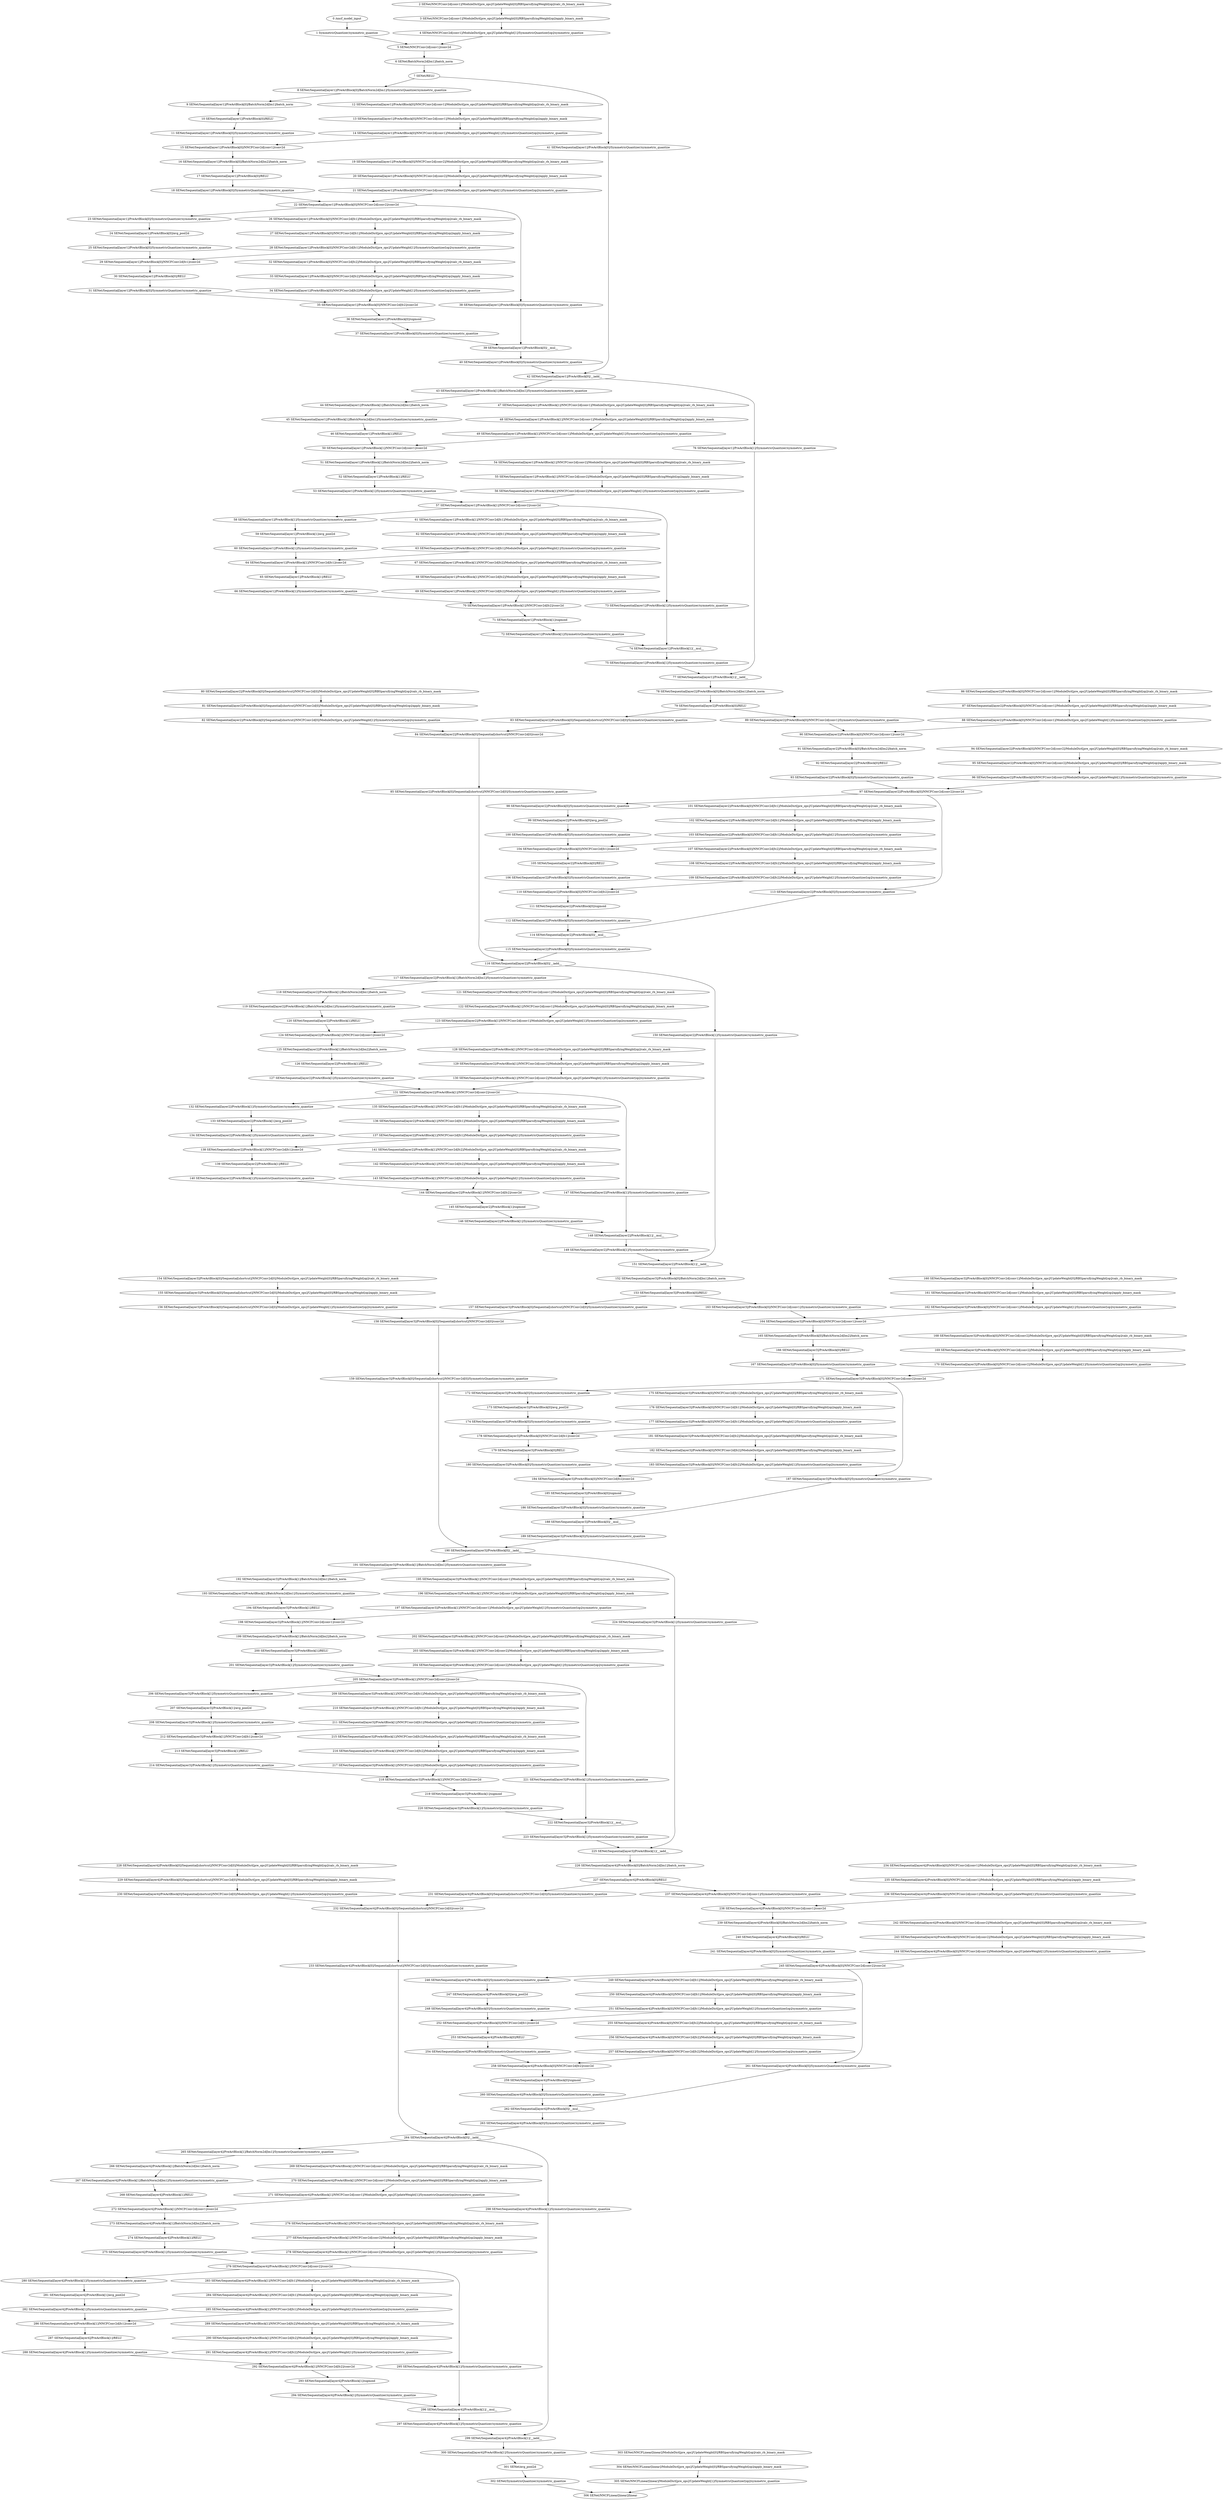 strict digraph  {
"0 /nncf_model_input" [id=0, scope="", type=nncf_model_input];
"1 SymmetricQuantizer/symmetric_quantize" [id=1, scope=SymmetricQuantizer, type=symmetric_quantize];
"2 SENet/NNCFConv2d[conv1]/ModuleDict[pre_ops]/UpdateWeight[0]/RBSparsifyingWeight[op]/calc_rb_binary_mask" [id=2, scope="SENet/NNCFConv2d[conv1]/ModuleDict[pre_ops]/UpdateWeight[0]/RBSparsifyingWeight[op]", type=calc_rb_binary_mask];
"3 SENet/NNCFConv2d[conv1]/ModuleDict[pre_ops]/UpdateWeight[0]/RBSparsifyingWeight[op]/apply_binary_mask" [id=3, scope="SENet/NNCFConv2d[conv1]/ModuleDict[pre_ops]/UpdateWeight[0]/RBSparsifyingWeight[op]", type=apply_binary_mask];
"4 SENet/NNCFConv2d[conv1]/ModuleDict[pre_ops]/UpdateWeight[1]/SymmetricQuantizer[op]/symmetric_quantize" [id=4, scope="SENet/NNCFConv2d[conv1]/ModuleDict[pre_ops]/UpdateWeight[1]/SymmetricQuantizer[op]", type=symmetric_quantize];
"5 SENet/NNCFConv2d[conv1]/conv2d" [id=5, scope="SENet/NNCFConv2d[conv1]", type=conv2d];
"6 SENet/BatchNorm2d[bn1]/batch_norm" [id=6, scope="SENet/BatchNorm2d[bn1]", type=batch_norm];
"7 SENet/RELU" [id=7, scope=SENet, type=RELU];
"8 SENet/Sequential[layer1]/PreActBlock[0]/BatchNorm2d[bn1]/SymmetricQuantizer/symmetric_quantize" [id=8, scope="SENet/Sequential[layer1]/PreActBlock[0]/BatchNorm2d[bn1]/SymmetricQuantizer", type=symmetric_quantize];
"9 SENet/Sequential[layer1]/PreActBlock[0]/BatchNorm2d[bn1]/batch_norm" [id=9, scope="SENet/Sequential[layer1]/PreActBlock[0]/BatchNorm2d[bn1]", type=batch_norm];
"10 SENet/Sequential[layer1]/PreActBlock[0]/RELU" [id=10, scope="SENet/Sequential[layer1]/PreActBlock[0]", type=RELU];
"11 SENet/Sequential[layer1]/PreActBlock[0]/SymmetricQuantizer/symmetric_quantize" [id=11, scope="SENet/Sequential[layer1]/PreActBlock[0]/SymmetricQuantizer", type=symmetric_quantize];
"12 SENet/Sequential[layer1]/PreActBlock[0]/NNCFConv2d[conv1]/ModuleDict[pre_ops]/UpdateWeight[0]/RBSparsifyingWeight[op]/calc_rb_binary_mask" [id=12, scope="SENet/Sequential[layer1]/PreActBlock[0]/NNCFConv2d[conv1]/ModuleDict[pre_ops]/UpdateWeight[0]/RBSparsifyingWeight[op]", type=calc_rb_binary_mask];
"13 SENet/Sequential[layer1]/PreActBlock[0]/NNCFConv2d[conv1]/ModuleDict[pre_ops]/UpdateWeight[0]/RBSparsifyingWeight[op]/apply_binary_mask" [id=13, scope="SENet/Sequential[layer1]/PreActBlock[0]/NNCFConv2d[conv1]/ModuleDict[pre_ops]/UpdateWeight[0]/RBSparsifyingWeight[op]", type=apply_binary_mask];
"14 SENet/Sequential[layer1]/PreActBlock[0]/NNCFConv2d[conv1]/ModuleDict[pre_ops]/UpdateWeight[1]/SymmetricQuantizer[op]/symmetric_quantize" [id=14, scope="SENet/Sequential[layer1]/PreActBlock[0]/NNCFConv2d[conv1]/ModuleDict[pre_ops]/UpdateWeight[1]/SymmetricQuantizer[op]", type=symmetric_quantize];
"15 SENet/Sequential[layer1]/PreActBlock[0]/NNCFConv2d[conv1]/conv2d" [id=15, scope="SENet/Sequential[layer1]/PreActBlock[0]/NNCFConv2d[conv1]", type=conv2d];
"16 SENet/Sequential[layer1]/PreActBlock[0]/BatchNorm2d[bn2]/batch_norm" [id=16, scope="SENet/Sequential[layer1]/PreActBlock[0]/BatchNorm2d[bn2]", type=batch_norm];
"17 SENet/Sequential[layer1]/PreActBlock[0]/RELU" [id=17, scope="SENet/Sequential[layer1]/PreActBlock[0]", type=RELU];
"18 SENet/Sequential[layer1]/PreActBlock[0]/SymmetricQuantizer/symmetric_quantize" [id=18, scope="SENet/Sequential[layer1]/PreActBlock[0]/SymmetricQuantizer", type=symmetric_quantize];
"19 SENet/Sequential[layer1]/PreActBlock[0]/NNCFConv2d[conv2]/ModuleDict[pre_ops]/UpdateWeight[0]/RBSparsifyingWeight[op]/calc_rb_binary_mask" [id=19, scope="SENet/Sequential[layer1]/PreActBlock[0]/NNCFConv2d[conv2]/ModuleDict[pre_ops]/UpdateWeight[0]/RBSparsifyingWeight[op]", type=calc_rb_binary_mask];
"20 SENet/Sequential[layer1]/PreActBlock[0]/NNCFConv2d[conv2]/ModuleDict[pre_ops]/UpdateWeight[0]/RBSparsifyingWeight[op]/apply_binary_mask" [id=20, scope="SENet/Sequential[layer1]/PreActBlock[0]/NNCFConv2d[conv2]/ModuleDict[pre_ops]/UpdateWeight[0]/RBSparsifyingWeight[op]", type=apply_binary_mask];
"21 SENet/Sequential[layer1]/PreActBlock[0]/NNCFConv2d[conv2]/ModuleDict[pre_ops]/UpdateWeight[1]/SymmetricQuantizer[op]/symmetric_quantize" [id=21, scope="SENet/Sequential[layer1]/PreActBlock[0]/NNCFConv2d[conv2]/ModuleDict[pre_ops]/UpdateWeight[1]/SymmetricQuantizer[op]", type=symmetric_quantize];
"22 SENet/Sequential[layer1]/PreActBlock[0]/NNCFConv2d[conv2]/conv2d" [id=22, scope="SENet/Sequential[layer1]/PreActBlock[0]/NNCFConv2d[conv2]", type=conv2d];
"23 SENet/Sequential[layer1]/PreActBlock[0]/SymmetricQuantizer/symmetric_quantize" [id=23, scope="SENet/Sequential[layer1]/PreActBlock[0]/SymmetricQuantizer", type=symmetric_quantize];
"24 SENet/Sequential[layer1]/PreActBlock[0]/avg_pool2d" [id=24, scope="SENet/Sequential[layer1]/PreActBlock[0]", type=avg_pool2d];
"25 SENet/Sequential[layer1]/PreActBlock[0]/SymmetricQuantizer/symmetric_quantize" [id=25, scope="SENet/Sequential[layer1]/PreActBlock[0]/SymmetricQuantizer", type=symmetric_quantize];
"26 SENet/Sequential[layer1]/PreActBlock[0]/NNCFConv2d[fc1]/ModuleDict[pre_ops]/UpdateWeight[0]/RBSparsifyingWeight[op]/calc_rb_binary_mask" [id=26, scope="SENet/Sequential[layer1]/PreActBlock[0]/NNCFConv2d[fc1]/ModuleDict[pre_ops]/UpdateWeight[0]/RBSparsifyingWeight[op]", type=calc_rb_binary_mask];
"27 SENet/Sequential[layer1]/PreActBlock[0]/NNCFConv2d[fc1]/ModuleDict[pre_ops]/UpdateWeight[0]/RBSparsifyingWeight[op]/apply_binary_mask" [id=27, scope="SENet/Sequential[layer1]/PreActBlock[0]/NNCFConv2d[fc1]/ModuleDict[pre_ops]/UpdateWeight[0]/RBSparsifyingWeight[op]", type=apply_binary_mask];
"28 SENet/Sequential[layer1]/PreActBlock[0]/NNCFConv2d[fc1]/ModuleDict[pre_ops]/UpdateWeight[1]/SymmetricQuantizer[op]/symmetric_quantize" [id=28, scope="SENet/Sequential[layer1]/PreActBlock[0]/NNCFConv2d[fc1]/ModuleDict[pre_ops]/UpdateWeight[1]/SymmetricQuantizer[op]", type=symmetric_quantize];
"29 SENet/Sequential[layer1]/PreActBlock[0]/NNCFConv2d[fc1]/conv2d" [id=29, scope="SENet/Sequential[layer1]/PreActBlock[0]/NNCFConv2d[fc1]", type=conv2d];
"30 SENet/Sequential[layer1]/PreActBlock[0]/RELU" [id=30, scope="SENet/Sequential[layer1]/PreActBlock[0]", type=RELU];
"31 SENet/Sequential[layer1]/PreActBlock[0]/SymmetricQuantizer/symmetric_quantize" [id=31, scope="SENet/Sequential[layer1]/PreActBlock[0]/SymmetricQuantizer", type=symmetric_quantize];
"32 SENet/Sequential[layer1]/PreActBlock[0]/NNCFConv2d[fc2]/ModuleDict[pre_ops]/UpdateWeight[0]/RBSparsifyingWeight[op]/calc_rb_binary_mask" [id=32, scope="SENet/Sequential[layer1]/PreActBlock[0]/NNCFConv2d[fc2]/ModuleDict[pre_ops]/UpdateWeight[0]/RBSparsifyingWeight[op]", type=calc_rb_binary_mask];
"33 SENet/Sequential[layer1]/PreActBlock[0]/NNCFConv2d[fc2]/ModuleDict[pre_ops]/UpdateWeight[0]/RBSparsifyingWeight[op]/apply_binary_mask" [id=33, scope="SENet/Sequential[layer1]/PreActBlock[0]/NNCFConv2d[fc2]/ModuleDict[pre_ops]/UpdateWeight[0]/RBSparsifyingWeight[op]", type=apply_binary_mask];
"34 SENet/Sequential[layer1]/PreActBlock[0]/NNCFConv2d[fc2]/ModuleDict[pre_ops]/UpdateWeight[1]/SymmetricQuantizer[op]/symmetric_quantize" [id=34, scope="SENet/Sequential[layer1]/PreActBlock[0]/NNCFConv2d[fc2]/ModuleDict[pre_ops]/UpdateWeight[1]/SymmetricQuantizer[op]", type=symmetric_quantize];
"35 SENet/Sequential[layer1]/PreActBlock[0]/NNCFConv2d[fc2]/conv2d" [id=35, scope="SENet/Sequential[layer1]/PreActBlock[0]/NNCFConv2d[fc2]", type=conv2d];
"36 SENet/Sequential[layer1]/PreActBlock[0]/sigmoid" [id=36, scope="SENet/Sequential[layer1]/PreActBlock[0]", type=sigmoid];
"37 SENet/Sequential[layer1]/PreActBlock[0]/SymmetricQuantizer/symmetric_quantize" [id=37, scope="SENet/Sequential[layer1]/PreActBlock[0]/SymmetricQuantizer", type=symmetric_quantize];
"38 SENet/Sequential[layer1]/PreActBlock[0]/SymmetricQuantizer/symmetric_quantize" [id=38, scope="SENet/Sequential[layer1]/PreActBlock[0]/SymmetricQuantizer", type=symmetric_quantize];
"39 SENet/Sequential[layer1]/PreActBlock[0]/__mul__" [id=39, scope="SENet/Sequential[layer1]/PreActBlock[0]", type=__mul__];
"40 SENet/Sequential[layer1]/PreActBlock[0]/SymmetricQuantizer/symmetric_quantize" [id=40, scope="SENet/Sequential[layer1]/PreActBlock[0]/SymmetricQuantizer", type=symmetric_quantize];
"41 SENet/Sequential[layer1]/PreActBlock[0]/SymmetricQuantizer/symmetric_quantize" [id=41, scope="SENet/Sequential[layer1]/PreActBlock[0]/SymmetricQuantizer", type=symmetric_quantize];
"42 SENet/Sequential[layer1]/PreActBlock[0]/__iadd__" [id=42, scope="SENet/Sequential[layer1]/PreActBlock[0]", type=__iadd__];
"43 SENet/Sequential[layer1]/PreActBlock[1]/BatchNorm2d[bn1]/SymmetricQuantizer/symmetric_quantize" [id=43, scope="SENet/Sequential[layer1]/PreActBlock[1]/BatchNorm2d[bn1]/SymmetricQuantizer", type=symmetric_quantize];
"44 SENet/Sequential[layer1]/PreActBlock[1]/BatchNorm2d[bn1]/batch_norm" [id=44, scope="SENet/Sequential[layer1]/PreActBlock[1]/BatchNorm2d[bn1]", type=batch_norm];
"45 SENet/Sequential[layer1]/PreActBlock[1]/BatchNorm2d[bn1]/SymmetricQuantizer/symmetric_quantize" [id=45, scope="SENet/Sequential[layer1]/PreActBlock[1]/BatchNorm2d[bn1]/SymmetricQuantizer", type=symmetric_quantize];
"46 SENet/Sequential[layer1]/PreActBlock[1]/RELU" [id=46, scope="SENet/Sequential[layer1]/PreActBlock[1]", type=RELU];
"47 SENet/Sequential[layer1]/PreActBlock[1]/NNCFConv2d[conv1]/ModuleDict[pre_ops]/UpdateWeight[0]/RBSparsifyingWeight[op]/calc_rb_binary_mask" [id=47, scope="SENet/Sequential[layer1]/PreActBlock[1]/NNCFConv2d[conv1]/ModuleDict[pre_ops]/UpdateWeight[0]/RBSparsifyingWeight[op]", type=calc_rb_binary_mask];
"48 SENet/Sequential[layer1]/PreActBlock[1]/NNCFConv2d[conv1]/ModuleDict[pre_ops]/UpdateWeight[0]/RBSparsifyingWeight[op]/apply_binary_mask" [id=48, scope="SENet/Sequential[layer1]/PreActBlock[1]/NNCFConv2d[conv1]/ModuleDict[pre_ops]/UpdateWeight[0]/RBSparsifyingWeight[op]", type=apply_binary_mask];
"49 SENet/Sequential[layer1]/PreActBlock[1]/NNCFConv2d[conv1]/ModuleDict[pre_ops]/UpdateWeight[1]/SymmetricQuantizer[op]/symmetric_quantize" [id=49, scope="SENet/Sequential[layer1]/PreActBlock[1]/NNCFConv2d[conv1]/ModuleDict[pre_ops]/UpdateWeight[1]/SymmetricQuantizer[op]", type=symmetric_quantize];
"50 SENet/Sequential[layer1]/PreActBlock[1]/NNCFConv2d[conv1]/conv2d" [id=50, scope="SENet/Sequential[layer1]/PreActBlock[1]/NNCFConv2d[conv1]", type=conv2d];
"51 SENet/Sequential[layer1]/PreActBlock[1]/BatchNorm2d[bn2]/batch_norm" [id=51, scope="SENet/Sequential[layer1]/PreActBlock[1]/BatchNorm2d[bn2]", type=batch_norm];
"52 SENet/Sequential[layer1]/PreActBlock[1]/RELU" [id=52, scope="SENet/Sequential[layer1]/PreActBlock[1]", type=RELU];
"53 SENet/Sequential[layer1]/PreActBlock[1]/SymmetricQuantizer/symmetric_quantize" [id=53, scope="SENet/Sequential[layer1]/PreActBlock[1]/SymmetricQuantizer", type=symmetric_quantize];
"54 SENet/Sequential[layer1]/PreActBlock[1]/NNCFConv2d[conv2]/ModuleDict[pre_ops]/UpdateWeight[0]/RBSparsifyingWeight[op]/calc_rb_binary_mask" [id=54, scope="SENet/Sequential[layer1]/PreActBlock[1]/NNCFConv2d[conv2]/ModuleDict[pre_ops]/UpdateWeight[0]/RBSparsifyingWeight[op]", type=calc_rb_binary_mask];
"55 SENet/Sequential[layer1]/PreActBlock[1]/NNCFConv2d[conv2]/ModuleDict[pre_ops]/UpdateWeight[0]/RBSparsifyingWeight[op]/apply_binary_mask" [id=55, scope="SENet/Sequential[layer1]/PreActBlock[1]/NNCFConv2d[conv2]/ModuleDict[pre_ops]/UpdateWeight[0]/RBSparsifyingWeight[op]", type=apply_binary_mask];
"56 SENet/Sequential[layer1]/PreActBlock[1]/NNCFConv2d[conv2]/ModuleDict[pre_ops]/UpdateWeight[1]/SymmetricQuantizer[op]/symmetric_quantize" [id=56, scope="SENet/Sequential[layer1]/PreActBlock[1]/NNCFConv2d[conv2]/ModuleDict[pre_ops]/UpdateWeight[1]/SymmetricQuantizer[op]", type=symmetric_quantize];
"57 SENet/Sequential[layer1]/PreActBlock[1]/NNCFConv2d[conv2]/conv2d" [id=57, scope="SENet/Sequential[layer1]/PreActBlock[1]/NNCFConv2d[conv2]", type=conv2d];
"58 SENet/Sequential[layer1]/PreActBlock[1]/SymmetricQuantizer/symmetric_quantize" [id=58, scope="SENet/Sequential[layer1]/PreActBlock[1]/SymmetricQuantizer", type=symmetric_quantize];
"59 SENet/Sequential[layer1]/PreActBlock[1]/avg_pool2d" [id=59, scope="SENet/Sequential[layer1]/PreActBlock[1]", type=avg_pool2d];
"60 SENet/Sequential[layer1]/PreActBlock[1]/SymmetricQuantizer/symmetric_quantize" [id=60, scope="SENet/Sequential[layer1]/PreActBlock[1]/SymmetricQuantizer", type=symmetric_quantize];
"61 SENet/Sequential[layer1]/PreActBlock[1]/NNCFConv2d[fc1]/ModuleDict[pre_ops]/UpdateWeight[0]/RBSparsifyingWeight[op]/calc_rb_binary_mask" [id=61, scope="SENet/Sequential[layer1]/PreActBlock[1]/NNCFConv2d[fc1]/ModuleDict[pre_ops]/UpdateWeight[0]/RBSparsifyingWeight[op]", type=calc_rb_binary_mask];
"62 SENet/Sequential[layer1]/PreActBlock[1]/NNCFConv2d[fc1]/ModuleDict[pre_ops]/UpdateWeight[0]/RBSparsifyingWeight[op]/apply_binary_mask" [id=62, scope="SENet/Sequential[layer1]/PreActBlock[1]/NNCFConv2d[fc1]/ModuleDict[pre_ops]/UpdateWeight[0]/RBSparsifyingWeight[op]", type=apply_binary_mask];
"63 SENet/Sequential[layer1]/PreActBlock[1]/NNCFConv2d[fc1]/ModuleDict[pre_ops]/UpdateWeight[1]/SymmetricQuantizer[op]/symmetric_quantize" [id=63, scope="SENet/Sequential[layer1]/PreActBlock[1]/NNCFConv2d[fc1]/ModuleDict[pre_ops]/UpdateWeight[1]/SymmetricQuantizer[op]", type=symmetric_quantize];
"64 SENet/Sequential[layer1]/PreActBlock[1]/NNCFConv2d[fc1]/conv2d" [id=64, scope="SENet/Sequential[layer1]/PreActBlock[1]/NNCFConv2d[fc1]", type=conv2d];
"65 SENet/Sequential[layer1]/PreActBlock[1]/RELU" [id=65, scope="SENet/Sequential[layer1]/PreActBlock[1]", type=RELU];
"66 SENet/Sequential[layer1]/PreActBlock[1]/SymmetricQuantizer/symmetric_quantize" [id=66, scope="SENet/Sequential[layer1]/PreActBlock[1]/SymmetricQuantizer", type=symmetric_quantize];
"67 SENet/Sequential[layer1]/PreActBlock[1]/NNCFConv2d[fc2]/ModuleDict[pre_ops]/UpdateWeight[0]/RBSparsifyingWeight[op]/calc_rb_binary_mask" [id=67, scope="SENet/Sequential[layer1]/PreActBlock[1]/NNCFConv2d[fc2]/ModuleDict[pre_ops]/UpdateWeight[0]/RBSparsifyingWeight[op]", type=calc_rb_binary_mask];
"68 SENet/Sequential[layer1]/PreActBlock[1]/NNCFConv2d[fc2]/ModuleDict[pre_ops]/UpdateWeight[0]/RBSparsifyingWeight[op]/apply_binary_mask" [id=68, scope="SENet/Sequential[layer1]/PreActBlock[1]/NNCFConv2d[fc2]/ModuleDict[pre_ops]/UpdateWeight[0]/RBSparsifyingWeight[op]", type=apply_binary_mask];
"69 SENet/Sequential[layer1]/PreActBlock[1]/NNCFConv2d[fc2]/ModuleDict[pre_ops]/UpdateWeight[1]/SymmetricQuantizer[op]/symmetric_quantize" [id=69, scope="SENet/Sequential[layer1]/PreActBlock[1]/NNCFConv2d[fc2]/ModuleDict[pre_ops]/UpdateWeight[1]/SymmetricQuantizer[op]", type=symmetric_quantize];
"70 SENet/Sequential[layer1]/PreActBlock[1]/NNCFConv2d[fc2]/conv2d" [id=70, scope="SENet/Sequential[layer1]/PreActBlock[1]/NNCFConv2d[fc2]", type=conv2d];
"71 SENet/Sequential[layer1]/PreActBlock[1]/sigmoid" [id=71, scope="SENet/Sequential[layer1]/PreActBlock[1]", type=sigmoid];
"72 SENet/Sequential[layer1]/PreActBlock[1]/SymmetricQuantizer/symmetric_quantize" [id=72, scope="SENet/Sequential[layer1]/PreActBlock[1]/SymmetricQuantizer", type=symmetric_quantize];
"73 SENet/Sequential[layer1]/PreActBlock[1]/SymmetricQuantizer/symmetric_quantize" [id=73, scope="SENet/Sequential[layer1]/PreActBlock[1]/SymmetricQuantizer", type=symmetric_quantize];
"74 SENet/Sequential[layer1]/PreActBlock[1]/__mul__" [id=74, scope="SENet/Sequential[layer1]/PreActBlock[1]", type=__mul__];
"75 SENet/Sequential[layer1]/PreActBlock[1]/SymmetricQuantizer/symmetric_quantize" [id=75, scope="SENet/Sequential[layer1]/PreActBlock[1]/SymmetricQuantizer", type=symmetric_quantize];
"76 SENet/Sequential[layer1]/PreActBlock[1]/SymmetricQuantizer/symmetric_quantize" [id=76, scope="SENet/Sequential[layer1]/PreActBlock[1]/SymmetricQuantizer", type=symmetric_quantize];
"77 SENet/Sequential[layer1]/PreActBlock[1]/__iadd__" [id=77, scope="SENet/Sequential[layer1]/PreActBlock[1]", type=__iadd__];
"78 SENet/Sequential[layer2]/PreActBlock[0]/BatchNorm2d[bn1]/batch_norm" [id=78, scope="SENet/Sequential[layer2]/PreActBlock[0]/BatchNorm2d[bn1]", type=batch_norm];
"79 SENet/Sequential[layer2]/PreActBlock[0]/RELU" [id=79, scope="SENet/Sequential[layer2]/PreActBlock[0]", type=RELU];
"80 SENet/Sequential[layer2]/PreActBlock[0]/Sequential[shortcut]/NNCFConv2d[0]/ModuleDict[pre_ops]/UpdateWeight[0]/RBSparsifyingWeight[op]/calc_rb_binary_mask" [id=80, scope="SENet/Sequential[layer2]/PreActBlock[0]/Sequential[shortcut]/NNCFConv2d[0]/ModuleDict[pre_ops]/UpdateWeight[0]/RBSparsifyingWeight[op]", type=calc_rb_binary_mask];
"81 SENet/Sequential[layer2]/PreActBlock[0]/Sequential[shortcut]/NNCFConv2d[0]/ModuleDict[pre_ops]/UpdateWeight[0]/RBSparsifyingWeight[op]/apply_binary_mask" [id=81, scope="SENet/Sequential[layer2]/PreActBlock[0]/Sequential[shortcut]/NNCFConv2d[0]/ModuleDict[pre_ops]/UpdateWeight[0]/RBSparsifyingWeight[op]", type=apply_binary_mask];
"82 SENet/Sequential[layer2]/PreActBlock[0]/Sequential[shortcut]/NNCFConv2d[0]/ModuleDict[pre_ops]/UpdateWeight[1]/SymmetricQuantizer[op]/symmetric_quantize" [id=82, scope="SENet/Sequential[layer2]/PreActBlock[0]/Sequential[shortcut]/NNCFConv2d[0]/ModuleDict[pre_ops]/UpdateWeight[1]/SymmetricQuantizer[op]", type=symmetric_quantize];
"83 SENet/Sequential[layer2]/PreActBlock[0]/Sequential[shortcut]/NNCFConv2d[0]/SymmetricQuantizer/symmetric_quantize" [id=83, scope="SENet/Sequential[layer2]/PreActBlock[0]/Sequential[shortcut]/NNCFConv2d[0]/SymmetricQuantizer", type=symmetric_quantize];
"84 SENet/Sequential[layer2]/PreActBlock[0]/Sequential[shortcut]/NNCFConv2d[0]/conv2d" [id=84, scope="SENet/Sequential[layer2]/PreActBlock[0]/Sequential[shortcut]/NNCFConv2d[0]", type=conv2d];
"85 SENet/Sequential[layer2]/PreActBlock[0]/Sequential[shortcut]/NNCFConv2d[0]/SymmetricQuantizer/symmetric_quantize" [id=85, scope="SENet/Sequential[layer2]/PreActBlock[0]/Sequential[shortcut]/NNCFConv2d[0]/SymmetricQuantizer", type=symmetric_quantize];
"86 SENet/Sequential[layer2]/PreActBlock[0]/NNCFConv2d[conv1]/ModuleDict[pre_ops]/UpdateWeight[0]/RBSparsifyingWeight[op]/calc_rb_binary_mask" [id=86, scope="SENet/Sequential[layer2]/PreActBlock[0]/NNCFConv2d[conv1]/ModuleDict[pre_ops]/UpdateWeight[0]/RBSparsifyingWeight[op]", type=calc_rb_binary_mask];
"87 SENet/Sequential[layer2]/PreActBlock[0]/NNCFConv2d[conv1]/ModuleDict[pre_ops]/UpdateWeight[0]/RBSparsifyingWeight[op]/apply_binary_mask" [id=87, scope="SENet/Sequential[layer2]/PreActBlock[0]/NNCFConv2d[conv1]/ModuleDict[pre_ops]/UpdateWeight[0]/RBSparsifyingWeight[op]", type=apply_binary_mask];
"88 SENet/Sequential[layer2]/PreActBlock[0]/NNCFConv2d[conv1]/ModuleDict[pre_ops]/UpdateWeight[1]/SymmetricQuantizer[op]/symmetric_quantize" [id=88, scope="SENet/Sequential[layer2]/PreActBlock[0]/NNCFConv2d[conv1]/ModuleDict[pre_ops]/UpdateWeight[1]/SymmetricQuantizer[op]", type=symmetric_quantize];
"89 SENet/Sequential[layer2]/PreActBlock[0]/NNCFConv2d[conv1]/SymmetricQuantizer/symmetric_quantize" [id=89, scope="SENet/Sequential[layer2]/PreActBlock[0]/NNCFConv2d[conv1]/SymmetricQuantizer", type=symmetric_quantize];
"90 SENet/Sequential[layer2]/PreActBlock[0]/NNCFConv2d[conv1]/conv2d" [id=90, scope="SENet/Sequential[layer2]/PreActBlock[0]/NNCFConv2d[conv1]", type=conv2d];
"91 SENet/Sequential[layer2]/PreActBlock[0]/BatchNorm2d[bn2]/batch_norm" [id=91, scope="SENet/Sequential[layer2]/PreActBlock[0]/BatchNorm2d[bn2]", type=batch_norm];
"92 SENet/Sequential[layer2]/PreActBlock[0]/RELU" [id=92, scope="SENet/Sequential[layer2]/PreActBlock[0]", type=RELU];
"93 SENet/Sequential[layer2]/PreActBlock[0]/SymmetricQuantizer/symmetric_quantize" [id=93, scope="SENet/Sequential[layer2]/PreActBlock[0]/SymmetricQuantizer", type=symmetric_quantize];
"94 SENet/Sequential[layer2]/PreActBlock[0]/NNCFConv2d[conv2]/ModuleDict[pre_ops]/UpdateWeight[0]/RBSparsifyingWeight[op]/calc_rb_binary_mask" [id=94, scope="SENet/Sequential[layer2]/PreActBlock[0]/NNCFConv2d[conv2]/ModuleDict[pre_ops]/UpdateWeight[0]/RBSparsifyingWeight[op]", type=calc_rb_binary_mask];
"95 SENet/Sequential[layer2]/PreActBlock[0]/NNCFConv2d[conv2]/ModuleDict[pre_ops]/UpdateWeight[0]/RBSparsifyingWeight[op]/apply_binary_mask" [id=95, scope="SENet/Sequential[layer2]/PreActBlock[0]/NNCFConv2d[conv2]/ModuleDict[pre_ops]/UpdateWeight[0]/RBSparsifyingWeight[op]", type=apply_binary_mask];
"96 SENet/Sequential[layer2]/PreActBlock[0]/NNCFConv2d[conv2]/ModuleDict[pre_ops]/UpdateWeight[1]/SymmetricQuantizer[op]/symmetric_quantize" [id=96, scope="SENet/Sequential[layer2]/PreActBlock[0]/NNCFConv2d[conv2]/ModuleDict[pre_ops]/UpdateWeight[1]/SymmetricQuantizer[op]", type=symmetric_quantize];
"97 SENet/Sequential[layer2]/PreActBlock[0]/NNCFConv2d[conv2]/conv2d" [id=97, scope="SENet/Sequential[layer2]/PreActBlock[0]/NNCFConv2d[conv2]", type=conv2d];
"98 SENet/Sequential[layer2]/PreActBlock[0]/SymmetricQuantizer/symmetric_quantize" [id=98, scope="SENet/Sequential[layer2]/PreActBlock[0]/SymmetricQuantizer", type=symmetric_quantize];
"99 SENet/Sequential[layer2]/PreActBlock[0]/avg_pool2d" [id=99, scope="SENet/Sequential[layer2]/PreActBlock[0]", type=avg_pool2d];
"100 SENet/Sequential[layer2]/PreActBlock[0]/SymmetricQuantizer/symmetric_quantize" [id=100, scope="SENet/Sequential[layer2]/PreActBlock[0]/SymmetricQuantizer", type=symmetric_quantize];
"101 SENet/Sequential[layer2]/PreActBlock[0]/NNCFConv2d[fc1]/ModuleDict[pre_ops]/UpdateWeight[0]/RBSparsifyingWeight[op]/calc_rb_binary_mask" [id=101, scope="SENet/Sequential[layer2]/PreActBlock[0]/NNCFConv2d[fc1]/ModuleDict[pre_ops]/UpdateWeight[0]/RBSparsifyingWeight[op]", type=calc_rb_binary_mask];
"102 SENet/Sequential[layer2]/PreActBlock[0]/NNCFConv2d[fc1]/ModuleDict[pre_ops]/UpdateWeight[0]/RBSparsifyingWeight[op]/apply_binary_mask" [id=102, scope="SENet/Sequential[layer2]/PreActBlock[0]/NNCFConv2d[fc1]/ModuleDict[pre_ops]/UpdateWeight[0]/RBSparsifyingWeight[op]", type=apply_binary_mask];
"103 SENet/Sequential[layer2]/PreActBlock[0]/NNCFConv2d[fc1]/ModuleDict[pre_ops]/UpdateWeight[1]/SymmetricQuantizer[op]/symmetric_quantize" [id=103, scope="SENet/Sequential[layer2]/PreActBlock[0]/NNCFConv2d[fc1]/ModuleDict[pre_ops]/UpdateWeight[1]/SymmetricQuantizer[op]", type=symmetric_quantize];
"104 SENet/Sequential[layer2]/PreActBlock[0]/NNCFConv2d[fc1]/conv2d" [id=104, scope="SENet/Sequential[layer2]/PreActBlock[0]/NNCFConv2d[fc1]", type=conv2d];
"105 SENet/Sequential[layer2]/PreActBlock[0]/RELU" [id=105, scope="SENet/Sequential[layer2]/PreActBlock[0]", type=RELU];
"106 SENet/Sequential[layer2]/PreActBlock[0]/SymmetricQuantizer/symmetric_quantize" [id=106, scope="SENet/Sequential[layer2]/PreActBlock[0]/SymmetricQuantizer", type=symmetric_quantize];
"107 SENet/Sequential[layer2]/PreActBlock[0]/NNCFConv2d[fc2]/ModuleDict[pre_ops]/UpdateWeight[0]/RBSparsifyingWeight[op]/calc_rb_binary_mask" [id=107, scope="SENet/Sequential[layer2]/PreActBlock[0]/NNCFConv2d[fc2]/ModuleDict[pre_ops]/UpdateWeight[0]/RBSparsifyingWeight[op]", type=calc_rb_binary_mask];
"108 SENet/Sequential[layer2]/PreActBlock[0]/NNCFConv2d[fc2]/ModuleDict[pre_ops]/UpdateWeight[0]/RBSparsifyingWeight[op]/apply_binary_mask" [id=108, scope="SENet/Sequential[layer2]/PreActBlock[0]/NNCFConv2d[fc2]/ModuleDict[pre_ops]/UpdateWeight[0]/RBSparsifyingWeight[op]", type=apply_binary_mask];
"109 SENet/Sequential[layer2]/PreActBlock[0]/NNCFConv2d[fc2]/ModuleDict[pre_ops]/UpdateWeight[1]/SymmetricQuantizer[op]/symmetric_quantize" [id=109, scope="SENet/Sequential[layer2]/PreActBlock[0]/NNCFConv2d[fc2]/ModuleDict[pre_ops]/UpdateWeight[1]/SymmetricQuantizer[op]", type=symmetric_quantize];
"110 SENet/Sequential[layer2]/PreActBlock[0]/NNCFConv2d[fc2]/conv2d" [id=110, scope="SENet/Sequential[layer2]/PreActBlock[0]/NNCFConv2d[fc2]", type=conv2d];
"111 SENet/Sequential[layer2]/PreActBlock[0]/sigmoid" [id=111, scope="SENet/Sequential[layer2]/PreActBlock[0]", type=sigmoid];
"112 SENet/Sequential[layer2]/PreActBlock[0]/SymmetricQuantizer/symmetric_quantize" [id=112, scope="SENet/Sequential[layer2]/PreActBlock[0]/SymmetricQuantizer", type=symmetric_quantize];
"113 SENet/Sequential[layer2]/PreActBlock[0]/SymmetricQuantizer/symmetric_quantize" [id=113, scope="SENet/Sequential[layer2]/PreActBlock[0]/SymmetricQuantizer", type=symmetric_quantize];
"114 SENet/Sequential[layer2]/PreActBlock[0]/__mul__" [id=114, scope="SENet/Sequential[layer2]/PreActBlock[0]", type=__mul__];
"115 SENet/Sequential[layer2]/PreActBlock[0]/SymmetricQuantizer/symmetric_quantize" [id=115, scope="SENet/Sequential[layer2]/PreActBlock[0]/SymmetricQuantizer", type=symmetric_quantize];
"116 SENet/Sequential[layer2]/PreActBlock[0]/__iadd__" [id=116, scope="SENet/Sequential[layer2]/PreActBlock[0]", type=__iadd__];
"117 SENet/Sequential[layer2]/PreActBlock[1]/BatchNorm2d[bn1]/SymmetricQuantizer/symmetric_quantize" [id=117, scope="SENet/Sequential[layer2]/PreActBlock[1]/BatchNorm2d[bn1]/SymmetricQuantizer", type=symmetric_quantize];
"118 SENet/Sequential[layer2]/PreActBlock[1]/BatchNorm2d[bn1]/batch_norm" [id=118, scope="SENet/Sequential[layer2]/PreActBlock[1]/BatchNorm2d[bn1]", type=batch_norm];
"119 SENet/Sequential[layer2]/PreActBlock[1]/BatchNorm2d[bn1]/SymmetricQuantizer/symmetric_quantize" [id=119, scope="SENet/Sequential[layer2]/PreActBlock[1]/BatchNorm2d[bn1]/SymmetricQuantizer", type=symmetric_quantize];
"120 SENet/Sequential[layer2]/PreActBlock[1]/RELU" [id=120, scope="SENet/Sequential[layer2]/PreActBlock[1]", type=RELU];
"121 SENet/Sequential[layer2]/PreActBlock[1]/NNCFConv2d[conv1]/ModuleDict[pre_ops]/UpdateWeight[0]/RBSparsifyingWeight[op]/calc_rb_binary_mask" [id=121, scope="SENet/Sequential[layer2]/PreActBlock[1]/NNCFConv2d[conv1]/ModuleDict[pre_ops]/UpdateWeight[0]/RBSparsifyingWeight[op]", type=calc_rb_binary_mask];
"122 SENet/Sequential[layer2]/PreActBlock[1]/NNCFConv2d[conv1]/ModuleDict[pre_ops]/UpdateWeight[0]/RBSparsifyingWeight[op]/apply_binary_mask" [id=122, scope="SENet/Sequential[layer2]/PreActBlock[1]/NNCFConv2d[conv1]/ModuleDict[pre_ops]/UpdateWeight[0]/RBSparsifyingWeight[op]", type=apply_binary_mask];
"123 SENet/Sequential[layer2]/PreActBlock[1]/NNCFConv2d[conv1]/ModuleDict[pre_ops]/UpdateWeight[1]/SymmetricQuantizer[op]/symmetric_quantize" [id=123, scope="SENet/Sequential[layer2]/PreActBlock[1]/NNCFConv2d[conv1]/ModuleDict[pre_ops]/UpdateWeight[1]/SymmetricQuantizer[op]", type=symmetric_quantize];
"124 SENet/Sequential[layer2]/PreActBlock[1]/NNCFConv2d[conv1]/conv2d" [id=124, scope="SENet/Sequential[layer2]/PreActBlock[1]/NNCFConv2d[conv1]", type=conv2d];
"125 SENet/Sequential[layer2]/PreActBlock[1]/BatchNorm2d[bn2]/batch_norm" [id=125, scope="SENet/Sequential[layer2]/PreActBlock[1]/BatchNorm2d[bn2]", type=batch_norm];
"126 SENet/Sequential[layer2]/PreActBlock[1]/RELU" [id=126, scope="SENet/Sequential[layer2]/PreActBlock[1]", type=RELU];
"127 SENet/Sequential[layer2]/PreActBlock[1]/SymmetricQuantizer/symmetric_quantize" [id=127, scope="SENet/Sequential[layer2]/PreActBlock[1]/SymmetricQuantizer", type=symmetric_quantize];
"128 SENet/Sequential[layer2]/PreActBlock[1]/NNCFConv2d[conv2]/ModuleDict[pre_ops]/UpdateWeight[0]/RBSparsifyingWeight[op]/calc_rb_binary_mask" [id=128, scope="SENet/Sequential[layer2]/PreActBlock[1]/NNCFConv2d[conv2]/ModuleDict[pre_ops]/UpdateWeight[0]/RBSparsifyingWeight[op]", type=calc_rb_binary_mask];
"129 SENet/Sequential[layer2]/PreActBlock[1]/NNCFConv2d[conv2]/ModuleDict[pre_ops]/UpdateWeight[0]/RBSparsifyingWeight[op]/apply_binary_mask" [id=129, scope="SENet/Sequential[layer2]/PreActBlock[1]/NNCFConv2d[conv2]/ModuleDict[pre_ops]/UpdateWeight[0]/RBSparsifyingWeight[op]", type=apply_binary_mask];
"130 SENet/Sequential[layer2]/PreActBlock[1]/NNCFConv2d[conv2]/ModuleDict[pre_ops]/UpdateWeight[1]/SymmetricQuantizer[op]/symmetric_quantize" [id=130, scope="SENet/Sequential[layer2]/PreActBlock[1]/NNCFConv2d[conv2]/ModuleDict[pre_ops]/UpdateWeight[1]/SymmetricQuantizer[op]", type=symmetric_quantize];
"131 SENet/Sequential[layer2]/PreActBlock[1]/NNCFConv2d[conv2]/conv2d" [id=131, scope="SENet/Sequential[layer2]/PreActBlock[1]/NNCFConv2d[conv2]", type=conv2d];
"132 SENet/Sequential[layer2]/PreActBlock[1]/SymmetricQuantizer/symmetric_quantize" [id=132, scope="SENet/Sequential[layer2]/PreActBlock[1]/SymmetricQuantizer", type=symmetric_quantize];
"133 SENet/Sequential[layer2]/PreActBlock[1]/avg_pool2d" [id=133, scope="SENet/Sequential[layer2]/PreActBlock[1]", type=avg_pool2d];
"134 SENet/Sequential[layer2]/PreActBlock[1]/SymmetricQuantizer/symmetric_quantize" [id=134, scope="SENet/Sequential[layer2]/PreActBlock[1]/SymmetricQuantizer", type=symmetric_quantize];
"135 SENet/Sequential[layer2]/PreActBlock[1]/NNCFConv2d[fc1]/ModuleDict[pre_ops]/UpdateWeight[0]/RBSparsifyingWeight[op]/calc_rb_binary_mask" [id=135, scope="SENet/Sequential[layer2]/PreActBlock[1]/NNCFConv2d[fc1]/ModuleDict[pre_ops]/UpdateWeight[0]/RBSparsifyingWeight[op]", type=calc_rb_binary_mask];
"136 SENet/Sequential[layer2]/PreActBlock[1]/NNCFConv2d[fc1]/ModuleDict[pre_ops]/UpdateWeight[0]/RBSparsifyingWeight[op]/apply_binary_mask" [id=136, scope="SENet/Sequential[layer2]/PreActBlock[1]/NNCFConv2d[fc1]/ModuleDict[pre_ops]/UpdateWeight[0]/RBSparsifyingWeight[op]", type=apply_binary_mask];
"137 SENet/Sequential[layer2]/PreActBlock[1]/NNCFConv2d[fc1]/ModuleDict[pre_ops]/UpdateWeight[1]/SymmetricQuantizer[op]/symmetric_quantize" [id=137, scope="SENet/Sequential[layer2]/PreActBlock[1]/NNCFConv2d[fc1]/ModuleDict[pre_ops]/UpdateWeight[1]/SymmetricQuantizer[op]", type=symmetric_quantize];
"138 SENet/Sequential[layer2]/PreActBlock[1]/NNCFConv2d[fc1]/conv2d" [id=138, scope="SENet/Sequential[layer2]/PreActBlock[1]/NNCFConv2d[fc1]", type=conv2d];
"139 SENet/Sequential[layer2]/PreActBlock[1]/RELU" [id=139, scope="SENet/Sequential[layer2]/PreActBlock[1]", type=RELU];
"140 SENet/Sequential[layer2]/PreActBlock[1]/SymmetricQuantizer/symmetric_quantize" [id=140, scope="SENet/Sequential[layer2]/PreActBlock[1]/SymmetricQuantizer", type=symmetric_quantize];
"141 SENet/Sequential[layer2]/PreActBlock[1]/NNCFConv2d[fc2]/ModuleDict[pre_ops]/UpdateWeight[0]/RBSparsifyingWeight[op]/calc_rb_binary_mask" [id=141, scope="SENet/Sequential[layer2]/PreActBlock[1]/NNCFConv2d[fc2]/ModuleDict[pre_ops]/UpdateWeight[0]/RBSparsifyingWeight[op]", type=calc_rb_binary_mask];
"142 SENet/Sequential[layer2]/PreActBlock[1]/NNCFConv2d[fc2]/ModuleDict[pre_ops]/UpdateWeight[0]/RBSparsifyingWeight[op]/apply_binary_mask" [id=142, scope="SENet/Sequential[layer2]/PreActBlock[1]/NNCFConv2d[fc2]/ModuleDict[pre_ops]/UpdateWeight[0]/RBSparsifyingWeight[op]", type=apply_binary_mask];
"143 SENet/Sequential[layer2]/PreActBlock[1]/NNCFConv2d[fc2]/ModuleDict[pre_ops]/UpdateWeight[1]/SymmetricQuantizer[op]/symmetric_quantize" [id=143, scope="SENet/Sequential[layer2]/PreActBlock[1]/NNCFConv2d[fc2]/ModuleDict[pre_ops]/UpdateWeight[1]/SymmetricQuantizer[op]", type=symmetric_quantize];
"144 SENet/Sequential[layer2]/PreActBlock[1]/NNCFConv2d[fc2]/conv2d" [id=144, scope="SENet/Sequential[layer2]/PreActBlock[1]/NNCFConv2d[fc2]", type=conv2d];
"145 SENet/Sequential[layer2]/PreActBlock[1]/sigmoid" [id=145, scope="SENet/Sequential[layer2]/PreActBlock[1]", type=sigmoid];
"146 SENet/Sequential[layer2]/PreActBlock[1]/SymmetricQuantizer/symmetric_quantize" [id=146, scope="SENet/Sequential[layer2]/PreActBlock[1]/SymmetricQuantizer", type=symmetric_quantize];
"147 SENet/Sequential[layer2]/PreActBlock[1]/SymmetricQuantizer/symmetric_quantize" [id=147, scope="SENet/Sequential[layer2]/PreActBlock[1]/SymmetricQuantizer", type=symmetric_quantize];
"148 SENet/Sequential[layer2]/PreActBlock[1]/__mul__" [id=148, scope="SENet/Sequential[layer2]/PreActBlock[1]", type=__mul__];
"149 SENet/Sequential[layer2]/PreActBlock[1]/SymmetricQuantizer/symmetric_quantize" [id=149, scope="SENet/Sequential[layer2]/PreActBlock[1]/SymmetricQuantizer", type=symmetric_quantize];
"150 SENet/Sequential[layer2]/PreActBlock[1]/SymmetricQuantizer/symmetric_quantize" [id=150, scope="SENet/Sequential[layer2]/PreActBlock[1]/SymmetricQuantizer", type=symmetric_quantize];
"151 SENet/Sequential[layer2]/PreActBlock[1]/__iadd__" [id=151, scope="SENet/Sequential[layer2]/PreActBlock[1]", type=__iadd__];
"152 SENet/Sequential[layer3]/PreActBlock[0]/BatchNorm2d[bn1]/batch_norm" [id=152, scope="SENet/Sequential[layer3]/PreActBlock[0]/BatchNorm2d[bn1]", type=batch_norm];
"153 SENet/Sequential[layer3]/PreActBlock[0]/RELU" [id=153, scope="SENet/Sequential[layer3]/PreActBlock[0]", type=RELU];
"154 SENet/Sequential[layer3]/PreActBlock[0]/Sequential[shortcut]/NNCFConv2d[0]/ModuleDict[pre_ops]/UpdateWeight[0]/RBSparsifyingWeight[op]/calc_rb_binary_mask" [id=154, scope="SENet/Sequential[layer3]/PreActBlock[0]/Sequential[shortcut]/NNCFConv2d[0]/ModuleDict[pre_ops]/UpdateWeight[0]/RBSparsifyingWeight[op]", type=calc_rb_binary_mask];
"155 SENet/Sequential[layer3]/PreActBlock[0]/Sequential[shortcut]/NNCFConv2d[0]/ModuleDict[pre_ops]/UpdateWeight[0]/RBSparsifyingWeight[op]/apply_binary_mask" [id=155, scope="SENet/Sequential[layer3]/PreActBlock[0]/Sequential[shortcut]/NNCFConv2d[0]/ModuleDict[pre_ops]/UpdateWeight[0]/RBSparsifyingWeight[op]", type=apply_binary_mask];
"156 SENet/Sequential[layer3]/PreActBlock[0]/Sequential[shortcut]/NNCFConv2d[0]/ModuleDict[pre_ops]/UpdateWeight[1]/SymmetricQuantizer[op]/symmetric_quantize" [id=156, scope="SENet/Sequential[layer3]/PreActBlock[0]/Sequential[shortcut]/NNCFConv2d[0]/ModuleDict[pre_ops]/UpdateWeight[1]/SymmetricQuantizer[op]", type=symmetric_quantize];
"157 SENet/Sequential[layer3]/PreActBlock[0]/Sequential[shortcut]/NNCFConv2d[0]/SymmetricQuantizer/symmetric_quantize" [id=157, scope="SENet/Sequential[layer3]/PreActBlock[0]/Sequential[shortcut]/NNCFConv2d[0]/SymmetricQuantizer", type=symmetric_quantize];
"158 SENet/Sequential[layer3]/PreActBlock[0]/Sequential[shortcut]/NNCFConv2d[0]/conv2d" [id=158, scope="SENet/Sequential[layer3]/PreActBlock[0]/Sequential[shortcut]/NNCFConv2d[0]", type=conv2d];
"159 SENet/Sequential[layer3]/PreActBlock[0]/Sequential[shortcut]/NNCFConv2d[0]/SymmetricQuantizer/symmetric_quantize" [id=159, scope="SENet/Sequential[layer3]/PreActBlock[0]/Sequential[shortcut]/NNCFConv2d[0]/SymmetricQuantizer", type=symmetric_quantize];
"160 SENet/Sequential[layer3]/PreActBlock[0]/NNCFConv2d[conv1]/ModuleDict[pre_ops]/UpdateWeight[0]/RBSparsifyingWeight[op]/calc_rb_binary_mask" [id=160, scope="SENet/Sequential[layer3]/PreActBlock[0]/NNCFConv2d[conv1]/ModuleDict[pre_ops]/UpdateWeight[0]/RBSparsifyingWeight[op]", type=calc_rb_binary_mask];
"161 SENet/Sequential[layer3]/PreActBlock[0]/NNCFConv2d[conv1]/ModuleDict[pre_ops]/UpdateWeight[0]/RBSparsifyingWeight[op]/apply_binary_mask" [id=161, scope="SENet/Sequential[layer3]/PreActBlock[0]/NNCFConv2d[conv1]/ModuleDict[pre_ops]/UpdateWeight[0]/RBSparsifyingWeight[op]", type=apply_binary_mask];
"162 SENet/Sequential[layer3]/PreActBlock[0]/NNCFConv2d[conv1]/ModuleDict[pre_ops]/UpdateWeight[1]/SymmetricQuantizer[op]/symmetric_quantize" [id=162, scope="SENet/Sequential[layer3]/PreActBlock[0]/NNCFConv2d[conv1]/ModuleDict[pre_ops]/UpdateWeight[1]/SymmetricQuantizer[op]", type=symmetric_quantize];
"163 SENet/Sequential[layer3]/PreActBlock[0]/NNCFConv2d[conv1]/SymmetricQuantizer/symmetric_quantize" [id=163, scope="SENet/Sequential[layer3]/PreActBlock[0]/NNCFConv2d[conv1]/SymmetricQuantizer", type=symmetric_quantize];
"164 SENet/Sequential[layer3]/PreActBlock[0]/NNCFConv2d[conv1]/conv2d" [id=164, scope="SENet/Sequential[layer3]/PreActBlock[0]/NNCFConv2d[conv1]", type=conv2d];
"165 SENet/Sequential[layer3]/PreActBlock[0]/BatchNorm2d[bn2]/batch_norm" [id=165, scope="SENet/Sequential[layer3]/PreActBlock[0]/BatchNorm2d[bn2]", type=batch_norm];
"166 SENet/Sequential[layer3]/PreActBlock[0]/RELU" [id=166, scope="SENet/Sequential[layer3]/PreActBlock[0]", type=RELU];
"167 SENet/Sequential[layer3]/PreActBlock[0]/SymmetricQuantizer/symmetric_quantize" [id=167, scope="SENet/Sequential[layer3]/PreActBlock[0]/SymmetricQuantizer", type=symmetric_quantize];
"168 SENet/Sequential[layer3]/PreActBlock[0]/NNCFConv2d[conv2]/ModuleDict[pre_ops]/UpdateWeight[0]/RBSparsifyingWeight[op]/calc_rb_binary_mask" [id=168, scope="SENet/Sequential[layer3]/PreActBlock[0]/NNCFConv2d[conv2]/ModuleDict[pre_ops]/UpdateWeight[0]/RBSparsifyingWeight[op]", type=calc_rb_binary_mask];
"169 SENet/Sequential[layer3]/PreActBlock[0]/NNCFConv2d[conv2]/ModuleDict[pre_ops]/UpdateWeight[0]/RBSparsifyingWeight[op]/apply_binary_mask" [id=169, scope="SENet/Sequential[layer3]/PreActBlock[0]/NNCFConv2d[conv2]/ModuleDict[pre_ops]/UpdateWeight[0]/RBSparsifyingWeight[op]", type=apply_binary_mask];
"170 SENet/Sequential[layer3]/PreActBlock[0]/NNCFConv2d[conv2]/ModuleDict[pre_ops]/UpdateWeight[1]/SymmetricQuantizer[op]/symmetric_quantize" [id=170, scope="SENet/Sequential[layer3]/PreActBlock[0]/NNCFConv2d[conv2]/ModuleDict[pre_ops]/UpdateWeight[1]/SymmetricQuantizer[op]", type=symmetric_quantize];
"171 SENet/Sequential[layer3]/PreActBlock[0]/NNCFConv2d[conv2]/conv2d" [id=171, scope="SENet/Sequential[layer3]/PreActBlock[0]/NNCFConv2d[conv2]", type=conv2d];
"172 SENet/Sequential[layer3]/PreActBlock[0]/SymmetricQuantizer/symmetric_quantize" [id=172, scope="SENet/Sequential[layer3]/PreActBlock[0]/SymmetricQuantizer", type=symmetric_quantize];
"173 SENet/Sequential[layer3]/PreActBlock[0]/avg_pool2d" [id=173, scope="SENet/Sequential[layer3]/PreActBlock[0]", type=avg_pool2d];
"174 SENet/Sequential[layer3]/PreActBlock[0]/SymmetricQuantizer/symmetric_quantize" [id=174, scope="SENet/Sequential[layer3]/PreActBlock[0]/SymmetricQuantizer", type=symmetric_quantize];
"175 SENet/Sequential[layer3]/PreActBlock[0]/NNCFConv2d[fc1]/ModuleDict[pre_ops]/UpdateWeight[0]/RBSparsifyingWeight[op]/calc_rb_binary_mask" [id=175, scope="SENet/Sequential[layer3]/PreActBlock[0]/NNCFConv2d[fc1]/ModuleDict[pre_ops]/UpdateWeight[0]/RBSparsifyingWeight[op]", type=calc_rb_binary_mask];
"176 SENet/Sequential[layer3]/PreActBlock[0]/NNCFConv2d[fc1]/ModuleDict[pre_ops]/UpdateWeight[0]/RBSparsifyingWeight[op]/apply_binary_mask" [id=176, scope="SENet/Sequential[layer3]/PreActBlock[0]/NNCFConv2d[fc1]/ModuleDict[pre_ops]/UpdateWeight[0]/RBSparsifyingWeight[op]", type=apply_binary_mask];
"177 SENet/Sequential[layer3]/PreActBlock[0]/NNCFConv2d[fc1]/ModuleDict[pre_ops]/UpdateWeight[1]/SymmetricQuantizer[op]/symmetric_quantize" [id=177, scope="SENet/Sequential[layer3]/PreActBlock[0]/NNCFConv2d[fc1]/ModuleDict[pre_ops]/UpdateWeight[1]/SymmetricQuantizer[op]", type=symmetric_quantize];
"178 SENet/Sequential[layer3]/PreActBlock[0]/NNCFConv2d[fc1]/conv2d" [id=178, scope="SENet/Sequential[layer3]/PreActBlock[0]/NNCFConv2d[fc1]", type=conv2d];
"179 SENet/Sequential[layer3]/PreActBlock[0]/RELU" [id=179, scope="SENet/Sequential[layer3]/PreActBlock[0]", type=RELU];
"180 SENet/Sequential[layer3]/PreActBlock[0]/SymmetricQuantizer/symmetric_quantize" [id=180, scope="SENet/Sequential[layer3]/PreActBlock[0]/SymmetricQuantizer", type=symmetric_quantize];
"181 SENet/Sequential[layer3]/PreActBlock[0]/NNCFConv2d[fc2]/ModuleDict[pre_ops]/UpdateWeight[0]/RBSparsifyingWeight[op]/calc_rb_binary_mask" [id=181, scope="SENet/Sequential[layer3]/PreActBlock[0]/NNCFConv2d[fc2]/ModuleDict[pre_ops]/UpdateWeight[0]/RBSparsifyingWeight[op]", type=calc_rb_binary_mask];
"182 SENet/Sequential[layer3]/PreActBlock[0]/NNCFConv2d[fc2]/ModuleDict[pre_ops]/UpdateWeight[0]/RBSparsifyingWeight[op]/apply_binary_mask" [id=182, scope="SENet/Sequential[layer3]/PreActBlock[0]/NNCFConv2d[fc2]/ModuleDict[pre_ops]/UpdateWeight[0]/RBSparsifyingWeight[op]", type=apply_binary_mask];
"183 SENet/Sequential[layer3]/PreActBlock[0]/NNCFConv2d[fc2]/ModuleDict[pre_ops]/UpdateWeight[1]/SymmetricQuantizer[op]/symmetric_quantize" [id=183, scope="SENet/Sequential[layer3]/PreActBlock[0]/NNCFConv2d[fc2]/ModuleDict[pre_ops]/UpdateWeight[1]/SymmetricQuantizer[op]", type=symmetric_quantize];
"184 SENet/Sequential[layer3]/PreActBlock[0]/NNCFConv2d[fc2]/conv2d" [id=184, scope="SENet/Sequential[layer3]/PreActBlock[0]/NNCFConv2d[fc2]", type=conv2d];
"185 SENet/Sequential[layer3]/PreActBlock[0]/sigmoid" [id=185, scope="SENet/Sequential[layer3]/PreActBlock[0]", type=sigmoid];
"186 SENet/Sequential[layer3]/PreActBlock[0]/SymmetricQuantizer/symmetric_quantize" [id=186, scope="SENet/Sequential[layer3]/PreActBlock[0]/SymmetricQuantizer", type=symmetric_quantize];
"187 SENet/Sequential[layer3]/PreActBlock[0]/SymmetricQuantizer/symmetric_quantize" [id=187, scope="SENet/Sequential[layer3]/PreActBlock[0]/SymmetricQuantizer", type=symmetric_quantize];
"188 SENet/Sequential[layer3]/PreActBlock[0]/__mul__" [id=188, scope="SENet/Sequential[layer3]/PreActBlock[0]", type=__mul__];
"189 SENet/Sequential[layer3]/PreActBlock[0]/SymmetricQuantizer/symmetric_quantize" [id=189, scope="SENet/Sequential[layer3]/PreActBlock[0]/SymmetricQuantizer", type=symmetric_quantize];
"190 SENet/Sequential[layer3]/PreActBlock[0]/__iadd__" [id=190, scope="SENet/Sequential[layer3]/PreActBlock[0]", type=__iadd__];
"191 SENet/Sequential[layer3]/PreActBlock[1]/BatchNorm2d[bn1]/SymmetricQuantizer/symmetric_quantize" [id=191, scope="SENet/Sequential[layer3]/PreActBlock[1]/BatchNorm2d[bn1]/SymmetricQuantizer", type=symmetric_quantize];
"192 SENet/Sequential[layer3]/PreActBlock[1]/BatchNorm2d[bn1]/batch_norm" [id=192, scope="SENet/Sequential[layer3]/PreActBlock[1]/BatchNorm2d[bn1]", type=batch_norm];
"193 SENet/Sequential[layer3]/PreActBlock[1]/BatchNorm2d[bn1]/SymmetricQuantizer/symmetric_quantize" [id=193, scope="SENet/Sequential[layer3]/PreActBlock[1]/BatchNorm2d[bn1]/SymmetricQuantizer", type=symmetric_quantize];
"194 SENet/Sequential[layer3]/PreActBlock[1]/RELU" [id=194, scope="SENet/Sequential[layer3]/PreActBlock[1]", type=RELU];
"195 SENet/Sequential[layer3]/PreActBlock[1]/NNCFConv2d[conv1]/ModuleDict[pre_ops]/UpdateWeight[0]/RBSparsifyingWeight[op]/calc_rb_binary_mask" [id=195, scope="SENet/Sequential[layer3]/PreActBlock[1]/NNCFConv2d[conv1]/ModuleDict[pre_ops]/UpdateWeight[0]/RBSparsifyingWeight[op]", type=calc_rb_binary_mask];
"196 SENet/Sequential[layer3]/PreActBlock[1]/NNCFConv2d[conv1]/ModuleDict[pre_ops]/UpdateWeight[0]/RBSparsifyingWeight[op]/apply_binary_mask" [id=196, scope="SENet/Sequential[layer3]/PreActBlock[1]/NNCFConv2d[conv1]/ModuleDict[pre_ops]/UpdateWeight[0]/RBSparsifyingWeight[op]", type=apply_binary_mask];
"197 SENet/Sequential[layer3]/PreActBlock[1]/NNCFConv2d[conv1]/ModuleDict[pre_ops]/UpdateWeight[1]/SymmetricQuantizer[op]/symmetric_quantize" [id=197, scope="SENet/Sequential[layer3]/PreActBlock[1]/NNCFConv2d[conv1]/ModuleDict[pre_ops]/UpdateWeight[1]/SymmetricQuantizer[op]", type=symmetric_quantize];
"198 SENet/Sequential[layer3]/PreActBlock[1]/NNCFConv2d[conv1]/conv2d" [id=198, scope="SENet/Sequential[layer3]/PreActBlock[1]/NNCFConv2d[conv1]", type=conv2d];
"199 SENet/Sequential[layer3]/PreActBlock[1]/BatchNorm2d[bn2]/batch_norm" [id=199, scope="SENet/Sequential[layer3]/PreActBlock[1]/BatchNorm2d[bn2]", type=batch_norm];
"200 SENet/Sequential[layer3]/PreActBlock[1]/RELU" [id=200, scope="SENet/Sequential[layer3]/PreActBlock[1]", type=RELU];
"201 SENet/Sequential[layer3]/PreActBlock[1]/SymmetricQuantizer/symmetric_quantize" [id=201, scope="SENet/Sequential[layer3]/PreActBlock[1]/SymmetricQuantizer", type=symmetric_quantize];
"202 SENet/Sequential[layer3]/PreActBlock[1]/NNCFConv2d[conv2]/ModuleDict[pre_ops]/UpdateWeight[0]/RBSparsifyingWeight[op]/calc_rb_binary_mask" [id=202, scope="SENet/Sequential[layer3]/PreActBlock[1]/NNCFConv2d[conv2]/ModuleDict[pre_ops]/UpdateWeight[0]/RBSparsifyingWeight[op]", type=calc_rb_binary_mask];
"203 SENet/Sequential[layer3]/PreActBlock[1]/NNCFConv2d[conv2]/ModuleDict[pre_ops]/UpdateWeight[0]/RBSparsifyingWeight[op]/apply_binary_mask" [id=203, scope="SENet/Sequential[layer3]/PreActBlock[1]/NNCFConv2d[conv2]/ModuleDict[pre_ops]/UpdateWeight[0]/RBSparsifyingWeight[op]", type=apply_binary_mask];
"204 SENet/Sequential[layer3]/PreActBlock[1]/NNCFConv2d[conv2]/ModuleDict[pre_ops]/UpdateWeight[1]/SymmetricQuantizer[op]/symmetric_quantize" [id=204, scope="SENet/Sequential[layer3]/PreActBlock[1]/NNCFConv2d[conv2]/ModuleDict[pre_ops]/UpdateWeight[1]/SymmetricQuantizer[op]", type=symmetric_quantize];
"205 SENet/Sequential[layer3]/PreActBlock[1]/NNCFConv2d[conv2]/conv2d" [id=205, scope="SENet/Sequential[layer3]/PreActBlock[1]/NNCFConv2d[conv2]", type=conv2d];
"206 SENet/Sequential[layer3]/PreActBlock[1]/SymmetricQuantizer/symmetric_quantize" [id=206, scope="SENet/Sequential[layer3]/PreActBlock[1]/SymmetricQuantizer", type=symmetric_quantize];
"207 SENet/Sequential[layer3]/PreActBlock[1]/avg_pool2d" [id=207, scope="SENet/Sequential[layer3]/PreActBlock[1]", type=avg_pool2d];
"208 SENet/Sequential[layer3]/PreActBlock[1]/SymmetricQuantizer/symmetric_quantize" [id=208, scope="SENet/Sequential[layer3]/PreActBlock[1]/SymmetricQuantizer", type=symmetric_quantize];
"209 SENet/Sequential[layer3]/PreActBlock[1]/NNCFConv2d[fc1]/ModuleDict[pre_ops]/UpdateWeight[0]/RBSparsifyingWeight[op]/calc_rb_binary_mask" [id=209, scope="SENet/Sequential[layer3]/PreActBlock[1]/NNCFConv2d[fc1]/ModuleDict[pre_ops]/UpdateWeight[0]/RBSparsifyingWeight[op]", type=calc_rb_binary_mask];
"210 SENet/Sequential[layer3]/PreActBlock[1]/NNCFConv2d[fc1]/ModuleDict[pre_ops]/UpdateWeight[0]/RBSparsifyingWeight[op]/apply_binary_mask" [id=210, scope="SENet/Sequential[layer3]/PreActBlock[1]/NNCFConv2d[fc1]/ModuleDict[pre_ops]/UpdateWeight[0]/RBSparsifyingWeight[op]", type=apply_binary_mask];
"211 SENet/Sequential[layer3]/PreActBlock[1]/NNCFConv2d[fc1]/ModuleDict[pre_ops]/UpdateWeight[1]/SymmetricQuantizer[op]/symmetric_quantize" [id=211, scope="SENet/Sequential[layer3]/PreActBlock[1]/NNCFConv2d[fc1]/ModuleDict[pre_ops]/UpdateWeight[1]/SymmetricQuantizer[op]", type=symmetric_quantize];
"212 SENet/Sequential[layer3]/PreActBlock[1]/NNCFConv2d[fc1]/conv2d" [id=212, scope="SENet/Sequential[layer3]/PreActBlock[1]/NNCFConv2d[fc1]", type=conv2d];
"213 SENet/Sequential[layer3]/PreActBlock[1]/RELU" [id=213, scope="SENet/Sequential[layer3]/PreActBlock[1]", type=RELU];
"214 SENet/Sequential[layer3]/PreActBlock[1]/SymmetricQuantizer/symmetric_quantize" [id=214, scope="SENet/Sequential[layer3]/PreActBlock[1]/SymmetricQuantizer", type=symmetric_quantize];
"215 SENet/Sequential[layer3]/PreActBlock[1]/NNCFConv2d[fc2]/ModuleDict[pre_ops]/UpdateWeight[0]/RBSparsifyingWeight[op]/calc_rb_binary_mask" [id=215, scope="SENet/Sequential[layer3]/PreActBlock[1]/NNCFConv2d[fc2]/ModuleDict[pre_ops]/UpdateWeight[0]/RBSparsifyingWeight[op]", type=calc_rb_binary_mask];
"216 SENet/Sequential[layer3]/PreActBlock[1]/NNCFConv2d[fc2]/ModuleDict[pre_ops]/UpdateWeight[0]/RBSparsifyingWeight[op]/apply_binary_mask" [id=216, scope="SENet/Sequential[layer3]/PreActBlock[1]/NNCFConv2d[fc2]/ModuleDict[pre_ops]/UpdateWeight[0]/RBSparsifyingWeight[op]", type=apply_binary_mask];
"217 SENet/Sequential[layer3]/PreActBlock[1]/NNCFConv2d[fc2]/ModuleDict[pre_ops]/UpdateWeight[1]/SymmetricQuantizer[op]/symmetric_quantize" [id=217, scope="SENet/Sequential[layer3]/PreActBlock[1]/NNCFConv2d[fc2]/ModuleDict[pre_ops]/UpdateWeight[1]/SymmetricQuantizer[op]", type=symmetric_quantize];
"218 SENet/Sequential[layer3]/PreActBlock[1]/NNCFConv2d[fc2]/conv2d" [id=218, scope="SENet/Sequential[layer3]/PreActBlock[1]/NNCFConv2d[fc2]", type=conv2d];
"219 SENet/Sequential[layer3]/PreActBlock[1]/sigmoid" [id=219, scope="SENet/Sequential[layer3]/PreActBlock[1]", type=sigmoid];
"220 SENet/Sequential[layer3]/PreActBlock[1]/SymmetricQuantizer/symmetric_quantize" [id=220, scope="SENet/Sequential[layer3]/PreActBlock[1]/SymmetricQuantizer", type=symmetric_quantize];
"221 SENet/Sequential[layer3]/PreActBlock[1]/SymmetricQuantizer/symmetric_quantize" [id=221, scope="SENet/Sequential[layer3]/PreActBlock[1]/SymmetricQuantizer", type=symmetric_quantize];
"222 SENet/Sequential[layer3]/PreActBlock[1]/__mul__" [id=222, scope="SENet/Sequential[layer3]/PreActBlock[1]", type=__mul__];
"223 SENet/Sequential[layer3]/PreActBlock[1]/SymmetricQuantizer/symmetric_quantize" [id=223, scope="SENet/Sequential[layer3]/PreActBlock[1]/SymmetricQuantizer", type=symmetric_quantize];
"224 SENet/Sequential[layer3]/PreActBlock[1]/SymmetricQuantizer/symmetric_quantize" [id=224, scope="SENet/Sequential[layer3]/PreActBlock[1]/SymmetricQuantizer", type=symmetric_quantize];
"225 SENet/Sequential[layer3]/PreActBlock[1]/__iadd__" [id=225, scope="SENet/Sequential[layer3]/PreActBlock[1]", type=__iadd__];
"226 SENet/Sequential[layer4]/PreActBlock[0]/BatchNorm2d[bn1]/batch_norm" [id=226, scope="SENet/Sequential[layer4]/PreActBlock[0]/BatchNorm2d[bn1]", type=batch_norm];
"227 SENet/Sequential[layer4]/PreActBlock[0]/RELU" [id=227, scope="SENet/Sequential[layer4]/PreActBlock[0]", type=RELU];
"228 SENet/Sequential[layer4]/PreActBlock[0]/Sequential[shortcut]/NNCFConv2d[0]/ModuleDict[pre_ops]/UpdateWeight[0]/RBSparsifyingWeight[op]/calc_rb_binary_mask" [id=228, scope="SENet/Sequential[layer4]/PreActBlock[0]/Sequential[shortcut]/NNCFConv2d[0]/ModuleDict[pre_ops]/UpdateWeight[0]/RBSparsifyingWeight[op]", type=calc_rb_binary_mask];
"229 SENet/Sequential[layer4]/PreActBlock[0]/Sequential[shortcut]/NNCFConv2d[0]/ModuleDict[pre_ops]/UpdateWeight[0]/RBSparsifyingWeight[op]/apply_binary_mask" [id=229, scope="SENet/Sequential[layer4]/PreActBlock[0]/Sequential[shortcut]/NNCFConv2d[0]/ModuleDict[pre_ops]/UpdateWeight[0]/RBSparsifyingWeight[op]", type=apply_binary_mask];
"230 SENet/Sequential[layer4]/PreActBlock[0]/Sequential[shortcut]/NNCFConv2d[0]/ModuleDict[pre_ops]/UpdateWeight[1]/SymmetricQuantizer[op]/symmetric_quantize" [id=230, scope="SENet/Sequential[layer4]/PreActBlock[0]/Sequential[shortcut]/NNCFConv2d[0]/ModuleDict[pre_ops]/UpdateWeight[1]/SymmetricQuantizer[op]", type=symmetric_quantize];
"231 SENet/Sequential[layer4]/PreActBlock[0]/Sequential[shortcut]/NNCFConv2d[0]/SymmetricQuantizer/symmetric_quantize" [id=231, scope="SENet/Sequential[layer4]/PreActBlock[0]/Sequential[shortcut]/NNCFConv2d[0]/SymmetricQuantizer", type=symmetric_quantize];
"232 SENet/Sequential[layer4]/PreActBlock[0]/Sequential[shortcut]/NNCFConv2d[0]/conv2d" [id=232, scope="SENet/Sequential[layer4]/PreActBlock[0]/Sequential[shortcut]/NNCFConv2d[0]", type=conv2d];
"233 SENet/Sequential[layer4]/PreActBlock[0]/Sequential[shortcut]/NNCFConv2d[0]/SymmetricQuantizer/symmetric_quantize" [id=233, scope="SENet/Sequential[layer4]/PreActBlock[0]/Sequential[shortcut]/NNCFConv2d[0]/SymmetricQuantizer", type=symmetric_quantize];
"234 SENet/Sequential[layer4]/PreActBlock[0]/NNCFConv2d[conv1]/ModuleDict[pre_ops]/UpdateWeight[0]/RBSparsifyingWeight[op]/calc_rb_binary_mask" [id=234, scope="SENet/Sequential[layer4]/PreActBlock[0]/NNCFConv2d[conv1]/ModuleDict[pre_ops]/UpdateWeight[0]/RBSparsifyingWeight[op]", type=calc_rb_binary_mask];
"235 SENet/Sequential[layer4]/PreActBlock[0]/NNCFConv2d[conv1]/ModuleDict[pre_ops]/UpdateWeight[0]/RBSparsifyingWeight[op]/apply_binary_mask" [id=235, scope="SENet/Sequential[layer4]/PreActBlock[0]/NNCFConv2d[conv1]/ModuleDict[pre_ops]/UpdateWeight[0]/RBSparsifyingWeight[op]", type=apply_binary_mask];
"236 SENet/Sequential[layer4]/PreActBlock[0]/NNCFConv2d[conv1]/ModuleDict[pre_ops]/UpdateWeight[1]/SymmetricQuantizer[op]/symmetric_quantize" [id=236, scope="SENet/Sequential[layer4]/PreActBlock[0]/NNCFConv2d[conv1]/ModuleDict[pre_ops]/UpdateWeight[1]/SymmetricQuantizer[op]", type=symmetric_quantize];
"237 SENet/Sequential[layer4]/PreActBlock[0]/NNCFConv2d[conv1]/SymmetricQuantizer/symmetric_quantize" [id=237, scope="SENet/Sequential[layer4]/PreActBlock[0]/NNCFConv2d[conv1]/SymmetricQuantizer", type=symmetric_quantize];
"238 SENet/Sequential[layer4]/PreActBlock[0]/NNCFConv2d[conv1]/conv2d" [id=238, scope="SENet/Sequential[layer4]/PreActBlock[0]/NNCFConv2d[conv1]", type=conv2d];
"239 SENet/Sequential[layer4]/PreActBlock[0]/BatchNorm2d[bn2]/batch_norm" [id=239, scope="SENet/Sequential[layer4]/PreActBlock[0]/BatchNorm2d[bn2]", type=batch_norm];
"240 SENet/Sequential[layer4]/PreActBlock[0]/RELU" [id=240, scope="SENet/Sequential[layer4]/PreActBlock[0]", type=RELU];
"241 SENet/Sequential[layer4]/PreActBlock[0]/SymmetricQuantizer/symmetric_quantize" [id=241, scope="SENet/Sequential[layer4]/PreActBlock[0]/SymmetricQuantizer", type=symmetric_quantize];
"242 SENet/Sequential[layer4]/PreActBlock[0]/NNCFConv2d[conv2]/ModuleDict[pre_ops]/UpdateWeight[0]/RBSparsifyingWeight[op]/calc_rb_binary_mask" [id=242, scope="SENet/Sequential[layer4]/PreActBlock[0]/NNCFConv2d[conv2]/ModuleDict[pre_ops]/UpdateWeight[0]/RBSparsifyingWeight[op]", type=calc_rb_binary_mask];
"243 SENet/Sequential[layer4]/PreActBlock[0]/NNCFConv2d[conv2]/ModuleDict[pre_ops]/UpdateWeight[0]/RBSparsifyingWeight[op]/apply_binary_mask" [id=243, scope="SENet/Sequential[layer4]/PreActBlock[0]/NNCFConv2d[conv2]/ModuleDict[pre_ops]/UpdateWeight[0]/RBSparsifyingWeight[op]", type=apply_binary_mask];
"244 SENet/Sequential[layer4]/PreActBlock[0]/NNCFConv2d[conv2]/ModuleDict[pre_ops]/UpdateWeight[1]/SymmetricQuantizer[op]/symmetric_quantize" [id=244, scope="SENet/Sequential[layer4]/PreActBlock[0]/NNCFConv2d[conv2]/ModuleDict[pre_ops]/UpdateWeight[1]/SymmetricQuantizer[op]", type=symmetric_quantize];
"245 SENet/Sequential[layer4]/PreActBlock[0]/NNCFConv2d[conv2]/conv2d" [id=245, scope="SENet/Sequential[layer4]/PreActBlock[0]/NNCFConv2d[conv2]", type=conv2d];
"246 SENet/Sequential[layer4]/PreActBlock[0]/SymmetricQuantizer/symmetric_quantize" [id=246, scope="SENet/Sequential[layer4]/PreActBlock[0]/SymmetricQuantizer", type=symmetric_quantize];
"247 SENet/Sequential[layer4]/PreActBlock[0]/avg_pool2d" [id=247, scope="SENet/Sequential[layer4]/PreActBlock[0]", type=avg_pool2d];
"248 SENet/Sequential[layer4]/PreActBlock[0]/SymmetricQuantizer/symmetric_quantize" [id=248, scope="SENet/Sequential[layer4]/PreActBlock[0]/SymmetricQuantizer", type=symmetric_quantize];
"249 SENet/Sequential[layer4]/PreActBlock[0]/NNCFConv2d[fc1]/ModuleDict[pre_ops]/UpdateWeight[0]/RBSparsifyingWeight[op]/calc_rb_binary_mask" [id=249, scope="SENet/Sequential[layer4]/PreActBlock[0]/NNCFConv2d[fc1]/ModuleDict[pre_ops]/UpdateWeight[0]/RBSparsifyingWeight[op]", type=calc_rb_binary_mask];
"250 SENet/Sequential[layer4]/PreActBlock[0]/NNCFConv2d[fc1]/ModuleDict[pre_ops]/UpdateWeight[0]/RBSparsifyingWeight[op]/apply_binary_mask" [id=250, scope="SENet/Sequential[layer4]/PreActBlock[0]/NNCFConv2d[fc1]/ModuleDict[pre_ops]/UpdateWeight[0]/RBSparsifyingWeight[op]", type=apply_binary_mask];
"251 SENet/Sequential[layer4]/PreActBlock[0]/NNCFConv2d[fc1]/ModuleDict[pre_ops]/UpdateWeight[1]/SymmetricQuantizer[op]/symmetric_quantize" [id=251, scope="SENet/Sequential[layer4]/PreActBlock[0]/NNCFConv2d[fc1]/ModuleDict[pre_ops]/UpdateWeight[1]/SymmetricQuantizer[op]", type=symmetric_quantize];
"252 SENet/Sequential[layer4]/PreActBlock[0]/NNCFConv2d[fc1]/conv2d" [id=252, scope="SENet/Sequential[layer4]/PreActBlock[0]/NNCFConv2d[fc1]", type=conv2d];
"253 SENet/Sequential[layer4]/PreActBlock[0]/RELU" [id=253, scope="SENet/Sequential[layer4]/PreActBlock[0]", type=RELU];
"254 SENet/Sequential[layer4]/PreActBlock[0]/SymmetricQuantizer/symmetric_quantize" [id=254, scope="SENet/Sequential[layer4]/PreActBlock[0]/SymmetricQuantizer", type=symmetric_quantize];
"255 SENet/Sequential[layer4]/PreActBlock[0]/NNCFConv2d[fc2]/ModuleDict[pre_ops]/UpdateWeight[0]/RBSparsifyingWeight[op]/calc_rb_binary_mask" [id=255, scope="SENet/Sequential[layer4]/PreActBlock[0]/NNCFConv2d[fc2]/ModuleDict[pre_ops]/UpdateWeight[0]/RBSparsifyingWeight[op]", type=calc_rb_binary_mask];
"256 SENet/Sequential[layer4]/PreActBlock[0]/NNCFConv2d[fc2]/ModuleDict[pre_ops]/UpdateWeight[0]/RBSparsifyingWeight[op]/apply_binary_mask" [id=256, scope="SENet/Sequential[layer4]/PreActBlock[0]/NNCFConv2d[fc2]/ModuleDict[pre_ops]/UpdateWeight[0]/RBSparsifyingWeight[op]", type=apply_binary_mask];
"257 SENet/Sequential[layer4]/PreActBlock[0]/NNCFConv2d[fc2]/ModuleDict[pre_ops]/UpdateWeight[1]/SymmetricQuantizer[op]/symmetric_quantize" [id=257, scope="SENet/Sequential[layer4]/PreActBlock[0]/NNCFConv2d[fc2]/ModuleDict[pre_ops]/UpdateWeight[1]/SymmetricQuantizer[op]", type=symmetric_quantize];
"258 SENet/Sequential[layer4]/PreActBlock[0]/NNCFConv2d[fc2]/conv2d" [id=258, scope="SENet/Sequential[layer4]/PreActBlock[0]/NNCFConv2d[fc2]", type=conv2d];
"259 SENet/Sequential[layer4]/PreActBlock[0]/sigmoid" [id=259, scope="SENet/Sequential[layer4]/PreActBlock[0]", type=sigmoid];
"260 SENet/Sequential[layer4]/PreActBlock[0]/SymmetricQuantizer/symmetric_quantize" [id=260, scope="SENet/Sequential[layer4]/PreActBlock[0]/SymmetricQuantizer", type=symmetric_quantize];
"261 SENet/Sequential[layer4]/PreActBlock[0]/SymmetricQuantizer/symmetric_quantize" [id=261, scope="SENet/Sequential[layer4]/PreActBlock[0]/SymmetricQuantizer", type=symmetric_quantize];
"262 SENet/Sequential[layer4]/PreActBlock[0]/__mul__" [id=262, scope="SENet/Sequential[layer4]/PreActBlock[0]", type=__mul__];
"263 SENet/Sequential[layer4]/PreActBlock[0]/SymmetricQuantizer/symmetric_quantize" [id=263, scope="SENet/Sequential[layer4]/PreActBlock[0]/SymmetricQuantizer", type=symmetric_quantize];
"264 SENet/Sequential[layer4]/PreActBlock[0]/__iadd__" [id=264, scope="SENet/Sequential[layer4]/PreActBlock[0]", type=__iadd__];
"265 SENet/Sequential[layer4]/PreActBlock[1]/BatchNorm2d[bn1]/SymmetricQuantizer/symmetric_quantize" [id=265, scope="SENet/Sequential[layer4]/PreActBlock[1]/BatchNorm2d[bn1]/SymmetricQuantizer", type=symmetric_quantize];
"266 SENet/Sequential[layer4]/PreActBlock[1]/BatchNorm2d[bn1]/batch_norm" [id=266, scope="SENet/Sequential[layer4]/PreActBlock[1]/BatchNorm2d[bn1]", type=batch_norm];
"267 SENet/Sequential[layer4]/PreActBlock[1]/BatchNorm2d[bn1]/SymmetricQuantizer/symmetric_quantize" [id=267, scope="SENet/Sequential[layer4]/PreActBlock[1]/BatchNorm2d[bn1]/SymmetricQuantizer", type=symmetric_quantize];
"268 SENet/Sequential[layer4]/PreActBlock[1]/RELU" [id=268, scope="SENet/Sequential[layer4]/PreActBlock[1]", type=RELU];
"269 SENet/Sequential[layer4]/PreActBlock[1]/NNCFConv2d[conv1]/ModuleDict[pre_ops]/UpdateWeight[0]/RBSparsifyingWeight[op]/calc_rb_binary_mask" [id=269, scope="SENet/Sequential[layer4]/PreActBlock[1]/NNCFConv2d[conv1]/ModuleDict[pre_ops]/UpdateWeight[0]/RBSparsifyingWeight[op]", type=calc_rb_binary_mask];
"270 SENet/Sequential[layer4]/PreActBlock[1]/NNCFConv2d[conv1]/ModuleDict[pre_ops]/UpdateWeight[0]/RBSparsifyingWeight[op]/apply_binary_mask" [id=270, scope="SENet/Sequential[layer4]/PreActBlock[1]/NNCFConv2d[conv1]/ModuleDict[pre_ops]/UpdateWeight[0]/RBSparsifyingWeight[op]", type=apply_binary_mask];
"271 SENet/Sequential[layer4]/PreActBlock[1]/NNCFConv2d[conv1]/ModuleDict[pre_ops]/UpdateWeight[1]/SymmetricQuantizer[op]/symmetric_quantize" [id=271, scope="SENet/Sequential[layer4]/PreActBlock[1]/NNCFConv2d[conv1]/ModuleDict[pre_ops]/UpdateWeight[1]/SymmetricQuantizer[op]", type=symmetric_quantize];
"272 SENet/Sequential[layer4]/PreActBlock[1]/NNCFConv2d[conv1]/conv2d" [id=272, scope="SENet/Sequential[layer4]/PreActBlock[1]/NNCFConv2d[conv1]", type=conv2d];
"273 SENet/Sequential[layer4]/PreActBlock[1]/BatchNorm2d[bn2]/batch_norm" [id=273, scope="SENet/Sequential[layer4]/PreActBlock[1]/BatchNorm2d[bn2]", type=batch_norm];
"274 SENet/Sequential[layer4]/PreActBlock[1]/RELU" [id=274, scope="SENet/Sequential[layer4]/PreActBlock[1]", type=RELU];
"275 SENet/Sequential[layer4]/PreActBlock[1]/SymmetricQuantizer/symmetric_quantize" [id=275, scope="SENet/Sequential[layer4]/PreActBlock[1]/SymmetricQuantizer", type=symmetric_quantize];
"276 SENet/Sequential[layer4]/PreActBlock[1]/NNCFConv2d[conv2]/ModuleDict[pre_ops]/UpdateWeight[0]/RBSparsifyingWeight[op]/calc_rb_binary_mask" [id=276, scope="SENet/Sequential[layer4]/PreActBlock[1]/NNCFConv2d[conv2]/ModuleDict[pre_ops]/UpdateWeight[0]/RBSparsifyingWeight[op]", type=calc_rb_binary_mask];
"277 SENet/Sequential[layer4]/PreActBlock[1]/NNCFConv2d[conv2]/ModuleDict[pre_ops]/UpdateWeight[0]/RBSparsifyingWeight[op]/apply_binary_mask" [id=277, scope="SENet/Sequential[layer4]/PreActBlock[1]/NNCFConv2d[conv2]/ModuleDict[pre_ops]/UpdateWeight[0]/RBSparsifyingWeight[op]", type=apply_binary_mask];
"278 SENet/Sequential[layer4]/PreActBlock[1]/NNCFConv2d[conv2]/ModuleDict[pre_ops]/UpdateWeight[1]/SymmetricQuantizer[op]/symmetric_quantize" [id=278, scope="SENet/Sequential[layer4]/PreActBlock[1]/NNCFConv2d[conv2]/ModuleDict[pre_ops]/UpdateWeight[1]/SymmetricQuantizer[op]", type=symmetric_quantize];
"279 SENet/Sequential[layer4]/PreActBlock[1]/NNCFConv2d[conv2]/conv2d" [id=279, scope="SENet/Sequential[layer4]/PreActBlock[1]/NNCFConv2d[conv2]", type=conv2d];
"280 SENet/Sequential[layer4]/PreActBlock[1]/SymmetricQuantizer/symmetric_quantize" [id=280, scope="SENet/Sequential[layer4]/PreActBlock[1]/SymmetricQuantizer", type=symmetric_quantize];
"281 SENet/Sequential[layer4]/PreActBlock[1]/avg_pool2d" [id=281, scope="SENet/Sequential[layer4]/PreActBlock[1]", type=avg_pool2d];
"282 SENet/Sequential[layer4]/PreActBlock[1]/SymmetricQuantizer/symmetric_quantize" [id=282, scope="SENet/Sequential[layer4]/PreActBlock[1]/SymmetricQuantizer", type=symmetric_quantize];
"283 SENet/Sequential[layer4]/PreActBlock[1]/NNCFConv2d[fc1]/ModuleDict[pre_ops]/UpdateWeight[0]/RBSparsifyingWeight[op]/calc_rb_binary_mask" [id=283, scope="SENet/Sequential[layer4]/PreActBlock[1]/NNCFConv2d[fc1]/ModuleDict[pre_ops]/UpdateWeight[0]/RBSparsifyingWeight[op]", type=calc_rb_binary_mask];
"284 SENet/Sequential[layer4]/PreActBlock[1]/NNCFConv2d[fc1]/ModuleDict[pre_ops]/UpdateWeight[0]/RBSparsifyingWeight[op]/apply_binary_mask" [id=284, scope="SENet/Sequential[layer4]/PreActBlock[1]/NNCFConv2d[fc1]/ModuleDict[pre_ops]/UpdateWeight[0]/RBSparsifyingWeight[op]", type=apply_binary_mask];
"285 SENet/Sequential[layer4]/PreActBlock[1]/NNCFConv2d[fc1]/ModuleDict[pre_ops]/UpdateWeight[1]/SymmetricQuantizer[op]/symmetric_quantize" [id=285, scope="SENet/Sequential[layer4]/PreActBlock[1]/NNCFConv2d[fc1]/ModuleDict[pre_ops]/UpdateWeight[1]/SymmetricQuantizer[op]", type=symmetric_quantize];
"286 SENet/Sequential[layer4]/PreActBlock[1]/NNCFConv2d[fc1]/conv2d" [id=286, scope="SENet/Sequential[layer4]/PreActBlock[1]/NNCFConv2d[fc1]", type=conv2d];
"287 SENet/Sequential[layer4]/PreActBlock[1]/RELU" [id=287, scope="SENet/Sequential[layer4]/PreActBlock[1]", type=RELU];
"288 SENet/Sequential[layer4]/PreActBlock[1]/SymmetricQuantizer/symmetric_quantize" [id=288, scope="SENet/Sequential[layer4]/PreActBlock[1]/SymmetricQuantizer", type=symmetric_quantize];
"289 SENet/Sequential[layer4]/PreActBlock[1]/NNCFConv2d[fc2]/ModuleDict[pre_ops]/UpdateWeight[0]/RBSparsifyingWeight[op]/calc_rb_binary_mask" [id=289, scope="SENet/Sequential[layer4]/PreActBlock[1]/NNCFConv2d[fc2]/ModuleDict[pre_ops]/UpdateWeight[0]/RBSparsifyingWeight[op]", type=calc_rb_binary_mask];
"290 SENet/Sequential[layer4]/PreActBlock[1]/NNCFConv2d[fc2]/ModuleDict[pre_ops]/UpdateWeight[0]/RBSparsifyingWeight[op]/apply_binary_mask" [id=290, scope="SENet/Sequential[layer4]/PreActBlock[1]/NNCFConv2d[fc2]/ModuleDict[pre_ops]/UpdateWeight[0]/RBSparsifyingWeight[op]", type=apply_binary_mask];
"291 SENet/Sequential[layer4]/PreActBlock[1]/NNCFConv2d[fc2]/ModuleDict[pre_ops]/UpdateWeight[1]/SymmetricQuantizer[op]/symmetric_quantize" [id=291, scope="SENet/Sequential[layer4]/PreActBlock[1]/NNCFConv2d[fc2]/ModuleDict[pre_ops]/UpdateWeight[1]/SymmetricQuantizer[op]", type=symmetric_quantize];
"292 SENet/Sequential[layer4]/PreActBlock[1]/NNCFConv2d[fc2]/conv2d" [id=292, scope="SENet/Sequential[layer4]/PreActBlock[1]/NNCFConv2d[fc2]", type=conv2d];
"293 SENet/Sequential[layer4]/PreActBlock[1]/sigmoid" [id=293, scope="SENet/Sequential[layer4]/PreActBlock[1]", type=sigmoid];
"294 SENet/Sequential[layer4]/PreActBlock[1]/SymmetricQuantizer/symmetric_quantize" [id=294, scope="SENet/Sequential[layer4]/PreActBlock[1]/SymmetricQuantizer", type=symmetric_quantize];
"295 SENet/Sequential[layer4]/PreActBlock[1]/SymmetricQuantizer/symmetric_quantize" [id=295, scope="SENet/Sequential[layer4]/PreActBlock[1]/SymmetricQuantizer", type=symmetric_quantize];
"296 SENet/Sequential[layer4]/PreActBlock[1]/__mul__" [id=296, scope="SENet/Sequential[layer4]/PreActBlock[1]", type=__mul__];
"297 SENet/Sequential[layer4]/PreActBlock[1]/SymmetricQuantizer/symmetric_quantize" [id=297, scope="SENet/Sequential[layer4]/PreActBlock[1]/SymmetricQuantizer", type=symmetric_quantize];
"298 SENet/Sequential[layer4]/PreActBlock[1]/SymmetricQuantizer/symmetric_quantize" [id=298, scope="SENet/Sequential[layer4]/PreActBlock[1]/SymmetricQuantizer", type=symmetric_quantize];
"299 SENet/Sequential[layer4]/PreActBlock[1]/__iadd__" [id=299, scope="SENet/Sequential[layer4]/PreActBlock[1]", type=__iadd__];
"300 SENet/Sequential[layer4]/PreActBlock[1]/SymmetricQuantizer/symmetric_quantize" [id=300, scope="SENet/Sequential[layer4]/PreActBlock[1]/SymmetricQuantizer", type=symmetric_quantize];
"301 SENet/avg_pool2d" [id=301, scope=SENet, type=avg_pool2d];
"302 SENet/SymmetricQuantizer/symmetric_quantize" [id=302, scope="SENet/SymmetricQuantizer", type=symmetric_quantize];
"303 SENet/NNCFLinear[linear]/ModuleDict[pre_ops]/UpdateWeight[0]/RBSparsifyingWeight[op]/calc_rb_binary_mask" [id=303, scope="SENet/NNCFLinear[linear]/ModuleDict[pre_ops]/UpdateWeight[0]/RBSparsifyingWeight[op]", type=calc_rb_binary_mask];
"304 SENet/NNCFLinear[linear]/ModuleDict[pre_ops]/UpdateWeight[0]/RBSparsifyingWeight[op]/apply_binary_mask" [id=304, scope="SENet/NNCFLinear[linear]/ModuleDict[pre_ops]/UpdateWeight[0]/RBSparsifyingWeight[op]", type=apply_binary_mask];
"305 SENet/NNCFLinear[linear]/ModuleDict[pre_ops]/UpdateWeight[1]/SymmetricQuantizer[op]/symmetric_quantize" [id=305, scope="SENet/NNCFLinear[linear]/ModuleDict[pre_ops]/UpdateWeight[1]/SymmetricQuantizer[op]", type=symmetric_quantize];
"306 SENet/NNCFLinear[linear]/linear" [id=306, scope="SENet/NNCFLinear[linear]", type=linear];
"0 /nncf_model_input" -> "1 SymmetricQuantizer/symmetric_quantize";
"1 SymmetricQuantizer/symmetric_quantize" -> "5 SENet/NNCFConv2d[conv1]/conv2d";
"2 SENet/NNCFConv2d[conv1]/ModuleDict[pre_ops]/UpdateWeight[0]/RBSparsifyingWeight[op]/calc_rb_binary_mask" -> "3 SENet/NNCFConv2d[conv1]/ModuleDict[pre_ops]/UpdateWeight[0]/RBSparsifyingWeight[op]/apply_binary_mask";
"3 SENet/NNCFConv2d[conv1]/ModuleDict[pre_ops]/UpdateWeight[0]/RBSparsifyingWeight[op]/apply_binary_mask" -> "4 SENet/NNCFConv2d[conv1]/ModuleDict[pre_ops]/UpdateWeight[1]/SymmetricQuantizer[op]/symmetric_quantize";
"4 SENet/NNCFConv2d[conv1]/ModuleDict[pre_ops]/UpdateWeight[1]/SymmetricQuantizer[op]/symmetric_quantize" -> "5 SENet/NNCFConv2d[conv1]/conv2d";
"5 SENet/NNCFConv2d[conv1]/conv2d" -> "6 SENet/BatchNorm2d[bn1]/batch_norm";
"6 SENet/BatchNorm2d[bn1]/batch_norm" -> "7 SENet/RELU";
"7 SENet/RELU" -> "8 SENet/Sequential[layer1]/PreActBlock[0]/BatchNorm2d[bn1]/SymmetricQuantizer/symmetric_quantize";
"8 SENet/Sequential[layer1]/PreActBlock[0]/BatchNorm2d[bn1]/SymmetricQuantizer/symmetric_quantize" -> "9 SENet/Sequential[layer1]/PreActBlock[0]/BatchNorm2d[bn1]/batch_norm";
"7 SENet/RELU" -> "41 SENet/Sequential[layer1]/PreActBlock[0]/SymmetricQuantizer/symmetric_quantize";
"9 SENet/Sequential[layer1]/PreActBlock[0]/BatchNorm2d[bn1]/batch_norm" -> "10 SENet/Sequential[layer1]/PreActBlock[0]/RELU";
"10 SENet/Sequential[layer1]/PreActBlock[0]/RELU" -> "11 SENet/Sequential[layer1]/PreActBlock[0]/SymmetricQuantizer/symmetric_quantize";
"11 SENet/Sequential[layer1]/PreActBlock[0]/SymmetricQuantizer/symmetric_quantize" -> "15 SENet/Sequential[layer1]/PreActBlock[0]/NNCFConv2d[conv1]/conv2d";
"12 SENet/Sequential[layer1]/PreActBlock[0]/NNCFConv2d[conv1]/ModuleDict[pre_ops]/UpdateWeight[0]/RBSparsifyingWeight[op]/calc_rb_binary_mask" -> "13 SENet/Sequential[layer1]/PreActBlock[0]/NNCFConv2d[conv1]/ModuleDict[pre_ops]/UpdateWeight[0]/RBSparsifyingWeight[op]/apply_binary_mask";
"13 SENet/Sequential[layer1]/PreActBlock[0]/NNCFConv2d[conv1]/ModuleDict[pre_ops]/UpdateWeight[0]/RBSparsifyingWeight[op]/apply_binary_mask" -> "14 SENet/Sequential[layer1]/PreActBlock[0]/NNCFConv2d[conv1]/ModuleDict[pre_ops]/UpdateWeight[1]/SymmetricQuantizer[op]/symmetric_quantize";
"14 SENet/Sequential[layer1]/PreActBlock[0]/NNCFConv2d[conv1]/ModuleDict[pre_ops]/UpdateWeight[1]/SymmetricQuantizer[op]/symmetric_quantize" -> "15 SENet/Sequential[layer1]/PreActBlock[0]/NNCFConv2d[conv1]/conv2d";
"15 SENet/Sequential[layer1]/PreActBlock[0]/NNCFConv2d[conv1]/conv2d" -> "16 SENet/Sequential[layer1]/PreActBlock[0]/BatchNorm2d[bn2]/batch_norm";
"16 SENet/Sequential[layer1]/PreActBlock[0]/BatchNorm2d[bn2]/batch_norm" -> "17 SENet/Sequential[layer1]/PreActBlock[0]/RELU";
"17 SENet/Sequential[layer1]/PreActBlock[0]/RELU" -> "18 SENet/Sequential[layer1]/PreActBlock[0]/SymmetricQuantizer/symmetric_quantize";
"18 SENet/Sequential[layer1]/PreActBlock[0]/SymmetricQuantizer/symmetric_quantize" -> "22 SENet/Sequential[layer1]/PreActBlock[0]/NNCFConv2d[conv2]/conv2d";
"19 SENet/Sequential[layer1]/PreActBlock[0]/NNCFConv2d[conv2]/ModuleDict[pre_ops]/UpdateWeight[0]/RBSparsifyingWeight[op]/calc_rb_binary_mask" -> "20 SENet/Sequential[layer1]/PreActBlock[0]/NNCFConv2d[conv2]/ModuleDict[pre_ops]/UpdateWeight[0]/RBSparsifyingWeight[op]/apply_binary_mask";
"20 SENet/Sequential[layer1]/PreActBlock[0]/NNCFConv2d[conv2]/ModuleDict[pre_ops]/UpdateWeight[0]/RBSparsifyingWeight[op]/apply_binary_mask" -> "21 SENet/Sequential[layer1]/PreActBlock[0]/NNCFConv2d[conv2]/ModuleDict[pre_ops]/UpdateWeight[1]/SymmetricQuantizer[op]/symmetric_quantize";
"21 SENet/Sequential[layer1]/PreActBlock[0]/NNCFConv2d[conv2]/ModuleDict[pre_ops]/UpdateWeight[1]/SymmetricQuantizer[op]/symmetric_quantize" -> "22 SENet/Sequential[layer1]/PreActBlock[0]/NNCFConv2d[conv2]/conv2d";
"22 SENet/Sequential[layer1]/PreActBlock[0]/NNCFConv2d[conv2]/conv2d" -> "23 SENet/Sequential[layer1]/PreActBlock[0]/SymmetricQuantizer/symmetric_quantize";
"22 SENet/Sequential[layer1]/PreActBlock[0]/NNCFConv2d[conv2]/conv2d" -> "38 SENet/Sequential[layer1]/PreActBlock[0]/SymmetricQuantizer/symmetric_quantize";
"23 SENet/Sequential[layer1]/PreActBlock[0]/SymmetricQuantizer/symmetric_quantize" -> "24 SENet/Sequential[layer1]/PreActBlock[0]/avg_pool2d";
"24 SENet/Sequential[layer1]/PreActBlock[0]/avg_pool2d" -> "25 SENet/Sequential[layer1]/PreActBlock[0]/SymmetricQuantizer/symmetric_quantize";
"25 SENet/Sequential[layer1]/PreActBlock[0]/SymmetricQuantizer/symmetric_quantize" -> "29 SENet/Sequential[layer1]/PreActBlock[0]/NNCFConv2d[fc1]/conv2d";
"26 SENet/Sequential[layer1]/PreActBlock[0]/NNCFConv2d[fc1]/ModuleDict[pre_ops]/UpdateWeight[0]/RBSparsifyingWeight[op]/calc_rb_binary_mask" -> "27 SENet/Sequential[layer1]/PreActBlock[0]/NNCFConv2d[fc1]/ModuleDict[pre_ops]/UpdateWeight[0]/RBSparsifyingWeight[op]/apply_binary_mask";
"27 SENet/Sequential[layer1]/PreActBlock[0]/NNCFConv2d[fc1]/ModuleDict[pre_ops]/UpdateWeight[0]/RBSparsifyingWeight[op]/apply_binary_mask" -> "28 SENet/Sequential[layer1]/PreActBlock[0]/NNCFConv2d[fc1]/ModuleDict[pre_ops]/UpdateWeight[1]/SymmetricQuantizer[op]/symmetric_quantize";
"28 SENet/Sequential[layer1]/PreActBlock[0]/NNCFConv2d[fc1]/ModuleDict[pre_ops]/UpdateWeight[1]/SymmetricQuantizer[op]/symmetric_quantize" -> "29 SENet/Sequential[layer1]/PreActBlock[0]/NNCFConv2d[fc1]/conv2d";
"29 SENet/Sequential[layer1]/PreActBlock[0]/NNCFConv2d[fc1]/conv2d" -> "30 SENet/Sequential[layer1]/PreActBlock[0]/RELU";
"30 SENet/Sequential[layer1]/PreActBlock[0]/RELU" -> "31 SENet/Sequential[layer1]/PreActBlock[0]/SymmetricQuantizer/symmetric_quantize";
"31 SENet/Sequential[layer1]/PreActBlock[0]/SymmetricQuantizer/symmetric_quantize" -> "35 SENet/Sequential[layer1]/PreActBlock[0]/NNCFConv2d[fc2]/conv2d";
"32 SENet/Sequential[layer1]/PreActBlock[0]/NNCFConv2d[fc2]/ModuleDict[pre_ops]/UpdateWeight[0]/RBSparsifyingWeight[op]/calc_rb_binary_mask" -> "33 SENet/Sequential[layer1]/PreActBlock[0]/NNCFConv2d[fc2]/ModuleDict[pre_ops]/UpdateWeight[0]/RBSparsifyingWeight[op]/apply_binary_mask";
"33 SENet/Sequential[layer1]/PreActBlock[0]/NNCFConv2d[fc2]/ModuleDict[pre_ops]/UpdateWeight[0]/RBSparsifyingWeight[op]/apply_binary_mask" -> "34 SENet/Sequential[layer1]/PreActBlock[0]/NNCFConv2d[fc2]/ModuleDict[pre_ops]/UpdateWeight[1]/SymmetricQuantizer[op]/symmetric_quantize";
"34 SENet/Sequential[layer1]/PreActBlock[0]/NNCFConv2d[fc2]/ModuleDict[pre_ops]/UpdateWeight[1]/SymmetricQuantizer[op]/symmetric_quantize" -> "35 SENet/Sequential[layer1]/PreActBlock[0]/NNCFConv2d[fc2]/conv2d";
"35 SENet/Sequential[layer1]/PreActBlock[0]/NNCFConv2d[fc2]/conv2d" -> "36 SENet/Sequential[layer1]/PreActBlock[0]/sigmoid";
"36 SENet/Sequential[layer1]/PreActBlock[0]/sigmoid" -> "37 SENet/Sequential[layer1]/PreActBlock[0]/SymmetricQuantizer/symmetric_quantize";
"37 SENet/Sequential[layer1]/PreActBlock[0]/SymmetricQuantizer/symmetric_quantize" -> "39 SENet/Sequential[layer1]/PreActBlock[0]/__mul__";
"38 SENet/Sequential[layer1]/PreActBlock[0]/SymmetricQuantizer/symmetric_quantize" -> "39 SENet/Sequential[layer1]/PreActBlock[0]/__mul__";
"39 SENet/Sequential[layer1]/PreActBlock[0]/__mul__" -> "40 SENet/Sequential[layer1]/PreActBlock[0]/SymmetricQuantizer/symmetric_quantize";
"40 SENet/Sequential[layer1]/PreActBlock[0]/SymmetricQuantizer/symmetric_quantize" -> "42 SENet/Sequential[layer1]/PreActBlock[0]/__iadd__";
"41 SENet/Sequential[layer1]/PreActBlock[0]/SymmetricQuantizer/symmetric_quantize" -> "42 SENet/Sequential[layer1]/PreActBlock[0]/__iadd__";
"42 SENet/Sequential[layer1]/PreActBlock[0]/__iadd__" -> "43 SENet/Sequential[layer1]/PreActBlock[1]/BatchNorm2d[bn1]/SymmetricQuantizer/symmetric_quantize";
"42 SENet/Sequential[layer1]/PreActBlock[0]/__iadd__" -> "76 SENet/Sequential[layer1]/PreActBlock[1]/SymmetricQuantizer/symmetric_quantize";
"43 SENet/Sequential[layer1]/PreActBlock[1]/BatchNorm2d[bn1]/SymmetricQuantizer/symmetric_quantize" -> "44 SENet/Sequential[layer1]/PreActBlock[1]/BatchNorm2d[bn1]/batch_norm";
"44 SENet/Sequential[layer1]/PreActBlock[1]/BatchNorm2d[bn1]/batch_norm" -> "45 SENet/Sequential[layer1]/PreActBlock[1]/BatchNorm2d[bn1]/SymmetricQuantizer/symmetric_quantize";
"45 SENet/Sequential[layer1]/PreActBlock[1]/BatchNorm2d[bn1]/SymmetricQuantizer/symmetric_quantize" -> "46 SENet/Sequential[layer1]/PreActBlock[1]/RELU";
"46 SENet/Sequential[layer1]/PreActBlock[1]/RELU" -> "50 SENet/Sequential[layer1]/PreActBlock[1]/NNCFConv2d[conv1]/conv2d";
"47 SENet/Sequential[layer1]/PreActBlock[1]/NNCFConv2d[conv1]/ModuleDict[pre_ops]/UpdateWeight[0]/RBSparsifyingWeight[op]/calc_rb_binary_mask" -> "48 SENet/Sequential[layer1]/PreActBlock[1]/NNCFConv2d[conv1]/ModuleDict[pre_ops]/UpdateWeight[0]/RBSparsifyingWeight[op]/apply_binary_mask";
"48 SENet/Sequential[layer1]/PreActBlock[1]/NNCFConv2d[conv1]/ModuleDict[pre_ops]/UpdateWeight[0]/RBSparsifyingWeight[op]/apply_binary_mask" -> "49 SENet/Sequential[layer1]/PreActBlock[1]/NNCFConv2d[conv1]/ModuleDict[pre_ops]/UpdateWeight[1]/SymmetricQuantizer[op]/symmetric_quantize";
"49 SENet/Sequential[layer1]/PreActBlock[1]/NNCFConv2d[conv1]/ModuleDict[pre_ops]/UpdateWeight[1]/SymmetricQuantizer[op]/symmetric_quantize" -> "50 SENet/Sequential[layer1]/PreActBlock[1]/NNCFConv2d[conv1]/conv2d";
"50 SENet/Sequential[layer1]/PreActBlock[1]/NNCFConv2d[conv1]/conv2d" -> "51 SENet/Sequential[layer1]/PreActBlock[1]/BatchNorm2d[bn2]/batch_norm";
"51 SENet/Sequential[layer1]/PreActBlock[1]/BatchNorm2d[bn2]/batch_norm" -> "52 SENet/Sequential[layer1]/PreActBlock[1]/RELU";
"52 SENet/Sequential[layer1]/PreActBlock[1]/RELU" -> "53 SENet/Sequential[layer1]/PreActBlock[1]/SymmetricQuantizer/symmetric_quantize";
"53 SENet/Sequential[layer1]/PreActBlock[1]/SymmetricQuantizer/symmetric_quantize" -> "57 SENet/Sequential[layer1]/PreActBlock[1]/NNCFConv2d[conv2]/conv2d";
"54 SENet/Sequential[layer1]/PreActBlock[1]/NNCFConv2d[conv2]/ModuleDict[pre_ops]/UpdateWeight[0]/RBSparsifyingWeight[op]/calc_rb_binary_mask" -> "55 SENet/Sequential[layer1]/PreActBlock[1]/NNCFConv2d[conv2]/ModuleDict[pre_ops]/UpdateWeight[0]/RBSparsifyingWeight[op]/apply_binary_mask";
"55 SENet/Sequential[layer1]/PreActBlock[1]/NNCFConv2d[conv2]/ModuleDict[pre_ops]/UpdateWeight[0]/RBSparsifyingWeight[op]/apply_binary_mask" -> "56 SENet/Sequential[layer1]/PreActBlock[1]/NNCFConv2d[conv2]/ModuleDict[pre_ops]/UpdateWeight[1]/SymmetricQuantizer[op]/symmetric_quantize";
"56 SENet/Sequential[layer1]/PreActBlock[1]/NNCFConv2d[conv2]/ModuleDict[pre_ops]/UpdateWeight[1]/SymmetricQuantizer[op]/symmetric_quantize" -> "57 SENet/Sequential[layer1]/PreActBlock[1]/NNCFConv2d[conv2]/conv2d";
"57 SENet/Sequential[layer1]/PreActBlock[1]/NNCFConv2d[conv2]/conv2d" -> "58 SENet/Sequential[layer1]/PreActBlock[1]/SymmetricQuantizer/symmetric_quantize";
"57 SENet/Sequential[layer1]/PreActBlock[1]/NNCFConv2d[conv2]/conv2d" -> "73 SENet/Sequential[layer1]/PreActBlock[1]/SymmetricQuantizer/symmetric_quantize";
"58 SENet/Sequential[layer1]/PreActBlock[1]/SymmetricQuantizer/symmetric_quantize" -> "59 SENet/Sequential[layer1]/PreActBlock[1]/avg_pool2d";
"59 SENet/Sequential[layer1]/PreActBlock[1]/avg_pool2d" -> "60 SENet/Sequential[layer1]/PreActBlock[1]/SymmetricQuantizer/symmetric_quantize";
"60 SENet/Sequential[layer1]/PreActBlock[1]/SymmetricQuantizer/symmetric_quantize" -> "64 SENet/Sequential[layer1]/PreActBlock[1]/NNCFConv2d[fc1]/conv2d";
"61 SENet/Sequential[layer1]/PreActBlock[1]/NNCFConv2d[fc1]/ModuleDict[pre_ops]/UpdateWeight[0]/RBSparsifyingWeight[op]/calc_rb_binary_mask" -> "62 SENet/Sequential[layer1]/PreActBlock[1]/NNCFConv2d[fc1]/ModuleDict[pre_ops]/UpdateWeight[0]/RBSparsifyingWeight[op]/apply_binary_mask";
"62 SENet/Sequential[layer1]/PreActBlock[1]/NNCFConv2d[fc1]/ModuleDict[pre_ops]/UpdateWeight[0]/RBSparsifyingWeight[op]/apply_binary_mask" -> "63 SENet/Sequential[layer1]/PreActBlock[1]/NNCFConv2d[fc1]/ModuleDict[pre_ops]/UpdateWeight[1]/SymmetricQuantizer[op]/symmetric_quantize";
"63 SENet/Sequential[layer1]/PreActBlock[1]/NNCFConv2d[fc1]/ModuleDict[pre_ops]/UpdateWeight[1]/SymmetricQuantizer[op]/symmetric_quantize" -> "64 SENet/Sequential[layer1]/PreActBlock[1]/NNCFConv2d[fc1]/conv2d";
"64 SENet/Sequential[layer1]/PreActBlock[1]/NNCFConv2d[fc1]/conv2d" -> "65 SENet/Sequential[layer1]/PreActBlock[1]/RELU";
"65 SENet/Sequential[layer1]/PreActBlock[1]/RELU" -> "66 SENet/Sequential[layer1]/PreActBlock[1]/SymmetricQuantizer/symmetric_quantize";
"66 SENet/Sequential[layer1]/PreActBlock[1]/SymmetricQuantizer/symmetric_quantize" -> "70 SENet/Sequential[layer1]/PreActBlock[1]/NNCFConv2d[fc2]/conv2d";
"67 SENet/Sequential[layer1]/PreActBlock[1]/NNCFConv2d[fc2]/ModuleDict[pre_ops]/UpdateWeight[0]/RBSparsifyingWeight[op]/calc_rb_binary_mask" -> "68 SENet/Sequential[layer1]/PreActBlock[1]/NNCFConv2d[fc2]/ModuleDict[pre_ops]/UpdateWeight[0]/RBSparsifyingWeight[op]/apply_binary_mask";
"68 SENet/Sequential[layer1]/PreActBlock[1]/NNCFConv2d[fc2]/ModuleDict[pre_ops]/UpdateWeight[0]/RBSparsifyingWeight[op]/apply_binary_mask" -> "69 SENet/Sequential[layer1]/PreActBlock[1]/NNCFConv2d[fc2]/ModuleDict[pre_ops]/UpdateWeight[1]/SymmetricQuantizer[op]/symmetric_quantize";
"69 SENet/Sequential[layer1]/PreActBlock[1]/NNCFConv2d[fc2]/ModuleDict[pre_ops]/UpdateWeight[1]/SymmetricQuantizer[op]/symmetric_quantize" -> "70 SENet/Sequential[layer1]/PreActBlock[1]/NNCFConv2d[fc2]/conv2d";
"70 SENet/Sequential[layer1]/PreActBlock[1]/NNCFConv2d[fc2]/conv2d" -> "71 SENet/Sequential[layer1]/PreActBlock[1]/sigmoid";
"71 SENet/Sequential[layer1]/PreActBlock[1]/sigmoid" -> "72 SENet/Sequential[layer1]/PreActBlock[1]/SymmetricQuantizer/symmetric_quantize";
"72 SENet/Sequential[layer1]/PreActBlock[1]/SymmetricQuantizer/symmetric_quantize" -> "74 SENet/Sequential[layer1]/PreActBlock[1]/__mul__";
"73 SENet/Sequential[layer1]/PreActBlock[1]/SymmetricQuantizer/symmetric_quantize" -> "74 SENet/Sequential[layer1]/PreActBlock[1]/__mul__";
"74 SENet/Sequential[layer1]/PreActBlock[1]/__mul__" -> "75 SENet/Sequential[layer1]/PreActBlock[1]/SymmetricQuantizer/symmetric_quantize";
"75 SENet/Sequential[layer1]/PreActBlock[1]/SymmetricQuantizer/symmetric_quantize" -> "77 SENet/Sequential[layer1]/PreActBlock[1]/__iadd__";
"76 SENet/Sequential[layer1]/PreActBlock[1]/SymmetricQuantizer/symmetric_quantize" -> "77 SENet/Sequential[layer1]/PreActBlock[1]/__iadd__";
"77 SENet/Sequential[layer1]/PreActBlock[1]/__iadd__" -> "78 SENet/Sequential[layer2]/PreActBlock[0]/BatchNorm2d[bn1]/batch_norm";
"78 SENet/Sequential[layer2]/PreActBlock[0]/BatchNorm2d[bn1]/batch_norm" -> "79 SENet/Sequential[layer2]/PreActBlock[0]/RELU";
"79 SENet/Sequential[layer2]/PreActBlock[0]/RELU" -> "83 SENet/Sequential[layer2]/PreActBlock[0]/Sequential[shortcut]/NNCFConv2d[0]/SymmetricQuantizer/symmetric_quantize";
"79 SENet/Sequential[layer2]/PreActBlock[0]/RELU" -> "89 SENet/Sequential[layer2]/PreActBlock[0]/NNCFConv2d[conv1]/SymmetricQuantizer/symmetric_quantize";
"80 SENet/Sequential[layer2]/PreActBlock[0]/Sequential[shortcut]/NNCFConv2d[0]/ModuleDict[pre_ops]/UpdateWeight[0]/RBSparsifyingWeight[op]/calc_rb_binary_mask" -> "81 SENet/Sequential[layer2]/PreActBlock[0]/Sequential[shortcut]/NNCFConv2d[0]/ModuleDict[pre_ops]/UpdateWeight[0]/RBSparsifyingWeight[op]/apply_binary_mask";
"81 SENet/Sequential[layer2]/PreActBlock[0]/Sequential[shortcut]/NNCFConv2d[0]/ModuleDict[pre_ops]/UpdateWeight[0]/RBSparsifyingWeight[op]/apply_binary_mask" -> "82 SENet/Sequential[layer2]/PreActBlock[0]/Sequential[shortcut]/NNCFConv2d[0]/ModuleDict[pre_ops]/UpdateWeight[1]/SymmetricQuantizer[op]/symmetric_quantize";
"82 SENet/Sequential[layer2]/PreActBlock[0]/Sequential[shortcut]/NNCFConv2d[0]/ModuleDict[pre_ops]/UpdateWeight[1]/SymmetricQuantizer[op]/symmetric_quantize" -> "84 SENet/Sequential[layer2]/PreActBlock[0]/Sequential[shortcut]/NNCFConv2d[0]/conv2d";
"83 SENet/Sequential[layer2]/PreActBlock[0]/Sequential[shortcut]/NNCFConv2d[0]/SymmetricQuantizer/symmetric_quantize" -> "84 SENet/Sequential[layer2]/PreActBlock[0]/Sequential[shortcut]/NNCFConv2d[0]/conv2d";
"84 SENet/Sequential[layer2]/PreActBlock[0]/Sequential[shortcut]/NNCFConv2d[0]/conv2d" -> "85 SENet/Sequential[layer2]/PreActBlock[0]/Sequential[shortcut]/NNCFConv2d[0]/SymmetricQuantizer/symmetric_quantize";
"86 SENet/Sequential[layer2]/PreActBlock[0]/NNCFConv2d[conv1]/ModuleDict[pre_ops]/UpdateWeight[0]/RBSparsifyingWeight[op]/calc_rb_binary_mask" -> "87 SENet/Sequential[layer2]/PreActBlock[0]/NNCFConv2d[conv1]/ModuleDict[pre_ops]/UpdateWeight[0]/RBSparsifyingWeight[op]/apply_binary_mask";
"87 SENet/Sequential[layer2]/PreActBlock[0]/NNCFConv2d[conv1]/ModuleDict[pre_ops]/UpdateWeight[0]/RBSparsifyingWeight[op]/apply_binary_mask" -> "88 SENet/Sequential[layer2]/PreActBlock[0]/NNCFConv2d[conv1]/ModuleDict[pre_ops]/UpdateWeight[1]/SymmetricQuantizer[op]/symmetric_quantize";
"88 SENet/Sequential[layer2]/PreActBlock[0]/NNCFConv2d[conv1]/ModuleDict[pre_ops]/UpdateWeight[1]/SymmetricQuantizer[op]/symmetric_quantize" -> "90 SENet/Sequential[layer2]/PreActBlock[0]/NNCFConv2d[conv1]/conv2d";
"89 SENet/Sequential[layer2]/PreActBlock[0]/NNCFConv2d[conv1]/SymmetricQuantizer/symmetric_quantize" -> "90 SENet/Sequential[layer2]/PreActBlock[0]/NNCFConv2d[conv1]/conv2d";
"90 SENet/Sequential[layer2]/PreActBlock[0]/NNCFConv2d[conv1]/conv2d" -> "91 SENet/Sequential[layer2]/PreActBlock[0]/BatchNorm2d[bn2]/batch_norm";
"91 SENet/Sequential[layer2]/PreActBlock[0]/BatchNorm2d[bn2]/batch_norm" -> "92 SENet/Sequential[layer2]/PreActBlock[0]/RELU";
"92 SENet/Sequential[layer2]/PreActBlock[0]/RELU" -> "93 SENet/Sequential[layer2]/PreActBlock[0]/SymmetricQuantizer/symmetric_quantize";
"93 SENet/Sequential[layer2]/PreActBlock[0]/SymmetricQuantizer/symmetric_quantize" -> "97 SENet/Sequential[layer2]/PreActBlock[0]/NNCFConv2d[conv2]/conv2d";
"94 SENet/Sequential[layer2]/PreActBlock[0]/NNCFConv2d[conv2]/ModuleDict[pre_ops]/UpdateWeight[0]/RBSparsifyingWeight[op]/calc_rb_binary_mask" -> "95 SENet/Sequential[layer2]/PreActBlock[0]/NNCFConv2d[conv2]/ModuleDict[pre_ops]/UpdateWeight[0]/RBSparsifyingWeight[op]/apply_binary_mask";
"95 SENet/Sequential[layer2]/PreActBlock[0]/NNCFConv2d[conv2]/ModuleDict[pre_ops]/UpdateWeight[0]/RBSparsifyingWeight[op]/apply_binary_mask" -> "96 SENet/Sequential[layer2]/PreActBlock[0]/NNCFConv2d[conv2]/ModuleDict[pre_ops]/UpdateWeight[1]/SymmetricQuantizer[op]/symmetric_quantize";
"96 SENet/Sequential[layer2]/PreActBlock[0]/NNCFConv2d[conv2]/ModuleDict[pre_ops]/UpdateWeight[1]/SymmetricQuantizer[op]/symmetric_quantize" -> "97 SENet/Sequential[layer2]/PreActBlock[0]/NNCFConv2d[conv2]/conv2d";
"97 SENet/Sequential[layer2]/PreActBlock[0]/NNCFConv2d[conv2]/conv2d" -> "98 SENet/Sequential[layer2]/PreActBlock[0]/SymmetricQuantizer/symmetric_quantize";
"98 SENet/Sequential[layer2]/PreActBlock[0]/SymmetricQuantizer/symmetric_quantize" -> "99 SENet/Sequential[layer2]/PreActBlock[0]/avg_pool2d";
"85 SENet/Sequential[layer2]/PreActBlock[0]/Sequential[shortcut]/NNCFConv2d[0]/SymmetricQuantizer/symmetric_quantize" -> "116 SENet/Sequential[layer2]/PreActBlock[0]/__iadd__";
"97 SENet/Sequential[layer2]/PreActBlock[0]/NNCFConv2d[conv2]/conv2d" -> "113 SENet/Sequential[layer2]/PreActBlock[0]/SymmetricQuantizer/symmetric_quantize";
"99 SENet/Sequential[layer2]/PreActBlock[0]/avg_pool2d" -> "100 SENet/Sequential[layer2]/PreActBlock[0]/SymmetricQuantizer/symmetric_quantize";
"100 SENet/Sequential[layer2]/PreActBlock[0]/SymmetricQuantizer/symmetric_quantize" -> "104 SENet/Sequential[layer2]/PreActBlock[0]/NNCFConv2d[fc1]/conv2d";
"101 SENet/Sequential[layer2]/PreActBlock[0]/NNCFConv2d[fc1]/ModuleDict[pre_ops]/UpdateWeight[0]/RBSparsifyingWeight[op]/calc_rb_binary_mask" -> "102 SENet/Sequential[layer2]/PreActBlock[0]/NNCFConv2d[fc1]/ModuleDict[pre_ops]/UpdateWeight[0]/RBSparsifyingWeight[op]/apply_binary_mask";
"102 SENet/Sequential[layer2]/PreActBlock[0]/NNCFConv2d[fc1]/ModuleDict[pre_ops]/UpdateWeight[0]/RBSparsifyingWeight[op]/apply_binary_mask" -> "103 SENet/Sequential[layer2]/PreActBlock[0]/NNCFConv2d[fc1]/ModuleDict[pre_ops]/UpdateWeight[1]/SymmetricQuantizer[op]/symmetric_quantize";
"103 SENet/Sequential[layer2]/PreActBlock[0]/NNCFConv2d[fc1]/ModuleDict[pre_ops]/UpdateWeight[1]/SymmetricQuantizer[op]/symmetric_quantize" -> "104 SENet/Sequential[layer2]/PreActBlock[0]/NNCFConv2d[fc1]/conv2d";
"104 SENet/Sequential[layer2]/PreActBlock[0]/NNCFConv2d[fc1]/conv2d" -> "105 SENet/Sequential[layer2]/PreActBlock[0]/RELU";
"105 SENet/Sequential[layer2]/PreActBlock[0]/RELU" -> "106 SENet/Sequential[layer2]/PreActBlock[0]/SymmetricQuantizer/symmetric_quantize";
"106 SENet/Sequential[layer2]/PreActBlock[0]/SymmetricQuantizer/symmetric_quantize" -> "110 SENet/Sequential[layer2]/PreActBlock[0]/NNCFConv2d[fc2]/conv2d";
"107 SENet/Sequential[layer2]/PreActBlock[0]/NNCFConv2d[fc2]/ModuleDict[pre_ops]/UpdateWeight[0]/RBSparsifyingWeight[op]/calc_rb_binary_mask" -> "108 SENet/Sequential[layer2]/PreActBlock[0]/NNCFConv2d[fc2]/ModuleDict[pre_ops]/UpdateWeight[0]/RBSparsifyingWeight[op]/apply_binary_mask";
"108 SENet/Sequential[layer2]/PreActBlock[0]/NNCFConv2d[fc2]/ModuleDict[pre_ops]/UpdateWeight[0]/RBSparsifyingWeight[op]/apply_binary_mask" -> "109 SENet/Sequential[layer2]/PreActBlock[0]/NNCFConv2d[fc2]/ModuleDict[pre_ops]/UpdateWeight[1]/SymmetricQuantizer[op]/symmetric_quantize";
"109 SENet/Sequential[layer2]/PreActBlock[0]/NNCFConv2d[fc2]/ModuleDict[pre_ops]/UpdateWeight[1]/SymmetricQuantizer[op]/symmetric_quantize" -> "110 SENet/Sequential[layer2]/PreActBlock[0]/NNCFConv2d[fc2]/conv2d";
"110 SENet/Sequential[layer2]/PreActBlock[0]/NNCFConv2d[fc2]/conv2d" -> "111 SENet/Sequential[layer2]/PreActBlock[0]/sigmoid";
"111 SENet/Sequential[layer2]/PreActBlock[0]/sigmoid" -> "112 SENet/Sequential[layer2]/PreActBlock[0]/SymmetricQuantizer/symmetric_quantize";
"112 SENet/Sequential[layer2]/PreActBlock[0]/SymmetricQuantizer/symmetric_quantize" -> "114 SENet/Sequential[layer2]/PreActBlock[0]/__mul__";
"113 SENet/Sequential[layer2]/PreActBlock[0]/SymmetricQuantizer/symmetric_quantize" -> "114 SENet/Sequential[layer2]/PreActBlock[0]/__mul__";
"114 SENet/Sequential[layer2]/PreActBlock[0]/__mul__" -> "115 SENet/Sequential[layer2]/PreActBlock[0]/SymmetricQuantizer/symmetric_quantize";
"115 SENet/Sequential[layer2]/PreActBlock[0]/SymmetricQuantizer/symmetric_quantize" -> "116 SENet/Sequential[layer2]/PreActBlock[0]/__iadd__";
"116 SENet/Sequential[layer2]/PreActBlock[0]/__iadd__" -> "117 SENet/Sequential[layer2]/PreActBlock[1]/BatchNorm2d[bn1]/SymmetricQuantizer/symmetric_quantize";
"116 SENet/Sequential[layer2]/PreActBlock[0]/__iadd__" -> "150 SENet/Sequential[layer2]/PreActBlock[1]/SymmetricQuantizer/symmetric_quantize";
"117 SENet/Sequential[layer2]/PreActBlock[1]/BatchNorm2d[bn1]/SymmetricQuantizer/symmetric_quantize" -> "118 SENet/Sequential[layer2]/PreActBlock[1]/BatchNorm2d[bn1]/batch_norm";
"118 SENet/Sequential[layer2]/PreActBlock[1]/BatchNorm2d[bn1]/batch_norm" -> "119 SENet/Sequential[layer2]/PreActBlock[1]/BatchNorm2d[bn1]/SymmetricQuantizer/symmetric_quantize";
"119 SENet/Sequential[layer2]/PreActBlock[1]/BatchNorm2d[bn1]/SymmetricQuantizer/symmetric_quantize" -> "120 SENet/Sequential[layer2]/PreActBlock[1]/RELU";
"120 SENet/Sequential[layer2]/PreActBlock[1]/RELU" -> "124 SENet/Sequential[layer2]/PreActBlock[1]/NNCFConv2d[conv1]/conv2d";
"121 SENet/Sequential[layer2]/PreActBlock[1]/NNCFConv2d[conv1]/ModuleDict[pre_ops]/UpdateWeight[0]/RBSparsifyingWeight[op]/calc_rb_binary_mask" -> "122 SENet/Sequential[layer2]/PreActBlock[1]/NNCFConv2d[conv1]/ModuleDict[pre_ops]/UpdateWeight[0]/RBSparsifyingWeight[op]/apply_binary_mask";
"122 SENet/Sequential[layer2]/PreActBlock[1]/NNCFConv2d[conv1]/ModuleDict[pre_ops]/UpdateWeight[0]/RBSparsifyingWeight[op]/apply_binary_mask" -> "123 SENet/Sequential[layer2]/PreActBlock[1]/NNCFConv2d[conv1]/ModuleDict[pre_ops]/UpdateWeight[1]/SymmetricQuantizer[op]/symmetric_quantize";
"123 SENet/Sequential[layer2]/PreActBlock[1]/NNCFConv2d[conv1]/ModuleDict[pre_ops]/UpdateWeight[1]/SymmetricQuantizer[op]/symmetric_quantize" -> "124 SENet/Sequential[layer2]/PreActBlock[1]/NNCFConv2d[conv1]/conv2d";
"124 SENet/Sequential[layer2]/PreActBlock[1]/NNCFConv2d[conv1]/conv2d" -> "125 SENet/Sequential[layer2]/PreActBlock[1]/BatchNorm2d[bn2]/batch_norm";
"125 SENet/Sequential[layer2]/PreActBlock[1]/BatchNorm2d[bn2]/batch_norm" -> "126 SENet/Sequential[layer2]/PreActBlock[1]/RELU";
"126 SENet/Sequential[layer2]/PreActBlock[1]/RELU" -> "127 SENet/Sequential[layer2]/PreActBlock[1]/SymmetricQuantizer/symmetric_quantize";
"127 SENet/Sequential[layer2]/PreActBlock[1]/SymmetricQuantizer/symmetric_quantize" -> "131 SENet/Sequential[layer2]/PreActBlock[1]/NNCFConv2d[conv2]/conv2d";
"128 SENet/Sequential[layer2]/PreActBlock[1]/NNCFConv2d[conv2]/ModuleDict[pre_ops]/UpdateWeight[0]/RBSparsifyingWeight[op]/calc_rb_binary_mask" -> "129 SENet/Sequential[layer2]/PreActBlock[1]/NNCFConv2d[conv2]/ModuleDict[pre_ops]/UpdateWeight[0]/RBSparsifyingWeight[op]/apply_binary_mask";
"129 SENet/Sequential[layer2]/PreActBlock[1]/NNCFConv2d[conv2]/ModuleDict[pre_ops]/UpdateWeight[0]/RBSparsifyingWeight[op]/apply_binary_mask" -> "130 SENet/Sequential[layer2]/PreActBlock[1]/NNCFConv2d[conv2]/ModuleDict[pre_ops]/UpdateWeight[1]/SymmetricQuantizer[op]/symmetric_quantize";
"130 SENet/Sequential[layer2]/PreActBlock[1]/NNCFConv2d[conv2]/ModuleDict[pre_ops]/UpdateWeight[1]/SymmetricQuantizer[op]/symmetric_quantize" -> "131 SENet/Sequential[layer2]/PreActBlock[1]/NNCFConv2d[conv2]/conv2d";
"131 SENet/Sequential[layer2]/PreActBlock[1]/NNCFConv2d[conv2]/conv2d" -> "132 SENet/Sequential[layer2]/PreActBlock[1]/SymmetricQuantizer/symmetric_quantize";
"131 SENet/Sequential[layer2]/PreActBlock[1]/NNCFConv2d[conv2]/conv2d" -> "147 SENet/Sequential[layer2]/PreActBlock[1]/SymmetricQuantizer/symmetric_quantize";
"132 SENet/Sequential[layer2]/PreActBlock[1]/SymmetricQuantizer/symmetric_quantize" -> "133 SENet/Sequential[layer2]/PreActBlock[1]/avg_pool2d";
"133 SENet/Sequential[layer2]/PreActBlock[1]/avg_pool2d" -> "134 SENet/Sequential[layer2]/PreActBlock[1]/SymmetricQuantizer/symmetric_quantize";
"134 SENet/Sequential[layer2]/PreActBlock[1]/SymmetricQuantizer/symmetric_quantize" -> "138 SENet/Sequential[layer2]/PreActBlock[1]/NNCFConv2d[fc1]/conv2d";
"135 SENet/Sequential[layer2]/PreActBlock[1]/NNCFConv2d[fc1]/ModuleDict[pre_ops]/UpdateWeight[0]/RBSparsifyingWeight[op]/calc_rb_binary_mask" -> "136 SENet/Sequential[layer2]/PreActBlock[1]/NNCFConv2d[fc1]/ModuleDict[pre_ops]/UpdateWeight[0]/RBSparsifyingWeight[op]/apply_binary_mask";
"136 SENet/Sequential[layer2]/PreActBlock[1]/NNCFConv2d[fc1]/ModuleDict[pre_ops]/UpdateWeight[0]/RBSparsifyingWeight[op]/apply_binary_mask" -> "137 SENet/Sequential[layer2]/PreActBlock[1]/NNCFConv2d[fc1]/ModuleDict[pre_ops]/UpdateWeight[1]/SymmetricQuantizer[op]/symmetric_quantize";
"137 SENet/Sequential[layer2]/PreActBlock[1]/NNCFConv2d[fc1]/ModuleDict[pre_ops]/UpdateWeight[1]/SymmetricQuantizer[op]/symmetric_quantize" -> "138 SENet/Sequential[layer2]/PreActBlock[1]/NNCFConv2d[fc1]/conv2d";
"138 SENet/Sequential[layer2]/PreActBlock[1]/NNCFConv2d[fc1]/conv2d" -> "139 SENet/Sequential[layer2]/PreActBlock[1]/RELU";
"139 SENet/Sequential[layer2]/PreActBlock[1]/RELU" -> "140 SENet/Sequential[layer2]/PreActBlock[1]/SymmetricQuantizer/symmetric_quantize";
"140 SENet/Sequential[layer2]/PreActBlock[1]/SymmetricQuantizer/symmetric_quantize" -> "144 SENet/Sequential[layer2]/PreActBlock[1]/NNCFConv2d[fc2]/conv2d";
"141 SENet/Sequential[layer2]/PreActBlock[1]/NNCFConv2d[fc2]/ModuleDict[pre_ops]/UpdateWeight[0]/RBSparsifyingWeight[op]/calc_rb_binary_mask" -> "142 SENet/Sequential[layer2]/PreActBlock[1]/NNCFConv2d[fc2]/ModuleDict[pre_ops]/UpdateWeight[0]/RBSparsifyingWeight[op]/apply_binary_mask";
"142 SENet/Sequential[layer2]/PreActBlock[1]/NNCFConv2d[fc2]/ModuleDict[pre_ops]/UpdateWeight[0]/RBSparsifyingWeight[op]/apply_binary_mask" -> "143 SENet/Sequential[layer2]/PreActBlock[1]/NNCFConv2d[fc2]/ModuleDict[pre_ops]/UpdateWeight[1]/SymmetricQuantizer[op]/symmetric_quantize";
"143 SENet/Sequential[layer2]/PreActBlock[1]/NNCFConv2d[fc2]/ModuleDict[pre_ops]/UpdateWeight[1]/SymmetricQuantizer[op]/symmetric_quantize" -> "144 SENet/Sequential[layer2]/PreActBlock[1]/NNCFConv2d[fc2]/conv2d";
"144 SENet/Sequential[layer2]/PreActBlock[1]/NNCFConv2d[fc2]/conv2d" -> "145 SENet/Sequential[layer2]/PreActBlock[1]/sigmoid";
"145 SENet/Sequential[layer2]/PreActBlock[1]/sigmoid" -> "146 SENet/Sequential[layer2]/PreActBlock[1]/SymmetricQuantizer/symmetric_quantize";
"146 SENet/Sequential[layer2]/PreActBlock[1]/SymmetricQuantizer/symmetric_quantize" -> "148 SENet/Sequential[layer2]/PreActBlock[1]/__mul__";
"147 SENet/Sequential[layer2]/PreActBlock[1]/SymmetricQuantizer/symmetric_quantize" -> "148 SENet/Sequential[layer2]/PreActBlock[1]/__mul__";
"148 SENet/Sequential[layer2]/PreActBlock[1]/__mul__" -> "149 SENet/Sequential[layer2]/PreActBlock[1]/SymmetricQuantizer/symmetric_quantize";
"149 SENet/Sequential[layer2]/PreActBlock[1]/SymmetricQuantizer/symmetric_quantize" -> "151 SENet/Sequential[layer2]/PreActBlock[1]/__iadd__";
"150 SENet/Sequential[layer2]/PreActBlock[1]/SymmetricQuantizer/symmetric_quantize" -> "151 SENet/Sequential[layer2]/PreActBlock[1]/__iadd__";
"151 SENet/Sequential[layer2]/PreActBlock[1]/__iadd__" -> "152 SENet/Sequential[layer3]/PreActBlock[0]/BatchNorm2d[bn1]/batch_norm";
"152 SENet/Sequential[layer3]/PreActBlock[0]/BatchNorm2d[bn1]/batch_norm" -> "153 SENet/Sequential[layer3]/PreActBlock[0]/RELU";
"153 SENet/Sequential[layer3]/PreActBlock[0]/RELU" -> "157 SENet/Sequential[layer3]/PreActBlock[0]/Sequential[shortcut]/NNCFConv2d[0]/SymmetricQuantizer/symmetric_quantize";
"153 SENet/Sequential[layer3]/PreActBlock[0]/RELU" -> "163 SENet/Sequential[layer3]/PreActBlock[0]/NNCFConv2d[conv1]/SymmetricQuantizer/symmetric_quantize";
"154 SENet/Sequential[layer3]/PreActBlock[0]/Sequential[shortcut]/NNCFConv2d[0]/ModuleDict[pre_ops]/UpdateWeight[0]/RBSparsifyingWeight[op]/calc_rb_binary_mask" -> "155 SENet/Sequential[layer3]/PreActBlock[0]/Sequential[shortcut]/NNCFConv2d[0]/ModuleDict[pre_ops]/UpdateWeight[0]/RBSparsifyingWeight[op]/apply_binary_mask";
"155 SENet/Sequential[layer3]/PreActBlock[0]/Sequential[shortcut]/NNCFConv2d[0]/ModuleDict[pre_ops]/UpdateWeight[0]/RBSparsifyingWeight[op]/apply_binary_mask" -> "156 SENet/Sequential[layer3]/PreActBlock[0]/Sequential[shortcut]/NNCFConv2d[0]/ModuleDict[pre_ops]/UpdateWeight[1]/SymmetricQuantizer[op]/symmetric_quantize";
"156 SENet/Sequential[layer3]/PreActBlock[0]/Sequential[shortcut]/NNCFConv2d[0]/ModuleDict[pre_ops]/UpdateWeight[1]/SymmetricQuantizer[op]/symmetric_quantize" -> "158 SENet/Sequential[layer3]/PreActBlock[0]/Sequential[shortcut]/NNCFConv2d[0]/conv2d";
"157 SENet/Sequential[layer3]/PreActBlock[0]/Sequential[shortcut]/NNCFConv2d[0]/SymmetricQuantizer/symmetric_quantize" -> "158 SENet/Sequential[layer3]/PreActBlock[0]/Sequential[shortcut]/NNCFConv2d[0]/conv2d";
"158 SENet/Sequential[layer3]/PreActBlock[0]/Sequential[shortcut]/NNCFConv2d[0]/conv2d" -> "159 SENet/Sequential[layer3]/PreActBlock[0]/Sequential[shortcut]/NNCFConv2d[0]/SymmetricQuantizer/symmetric_quantize";
"159 SENet/Sequential[layer3]/PreActBlock[0]/Sequential[shortcut]/NNCFConv2d[0]/SymmetricQuantizer/symmetric_quantize" -> "190 SENet/Sequential[layer3]/PreActBlock[0]/__iadd__";
"160 SENet/Sequential[layer3]/PreActBlock[0]/NNCFConv2d[conv1]/ModuleDict[pre_ops]/UpdateWeight[0]/RBSparsifyingWeight[op]/calc_rb_binary_mask" -> "161 SENet/Sequential[layer3]/PreActBlock[0]/NNCFConv2d[conv1]/ModuleDict[pre_ops]/UpdateWeight[0]/RBSparsifyingWeight[op]/apply_binary_mask";
"161 SENet/Sequential[layer3]/PreActBlock[0]/NNCFConv2d[conv1]/ModuleDict[pre_ops]/UpdateWeight[0]/RBSparsifyingWeight[op]/apply_binary_mask" -> "162 SENet/Sequential[layer3]/PreActBlock[0]/NNCFConv2d[conv1]/ModuleDict[pre_ops]/UpdateWeight[1]/SymmetricQuantizer[op]/symmetric_quantize";
"162 SENet/Sequential[layer3]/PreActBlock[0]/NNCFConv2d[conv1]/ModuleDict[pre_ops]/UpdateWeight[1]/SymmetricQuantizer[op]/symmetric_quantize" -> "164 SENet/Sequential[layer3]/PreActBlock[0]/NNCFConv2d[conv1]/conv2d";
"163 SENet/Sequential[layer3]/PreActBlock[0]/NNCFConv2d[conv1]/SymmetricQuantizer/symmetric_quantize" -> "164 SENet/Sequential[layer3]/PreActBlock[0]/NNCFConv2d[conv1]/conv2d";
"164 SENet/Sequential[layer3]/PreActBlock[0]/NNCFConv2d[conv1]/conv2d" -> "165 SENet/Sequential[layer3]/PreActBlock[0]/BatchNorm2d[bn2]/batch_norm";
"165 SENet/Sequential[layer3]/PreActBlock[0]/BatchNorm2d[bn2]/batch_norm" -> "166 SENet/Sequential[layer3]/PreActBlock[0]/RELU";
"166 SENet/Sequential[layer3]/PreActBlock[0]/RELU" -> "167 SENet/Sequential[layer3]/PreActBlock[0]/SymmetricQuantizer/symmetric_quantize";
"167 SENet/Sequential[layer3]/PreActBlock[0]/SymmetricQuantizer/symmetric_quantize" -> "171 SENet/Sequential[layer3]/PreActBlock[0]/NNCFConv2d[conv2]/conv2d";
"168 SENet/Sequential[layer3]/PreActBlock[0]/NNCFConv2d[conv2]/ModuleDict[pre_ops]/UpdateWeight[0]/RBSparsifyingWeight[op]/calc_rb_binary_mask" -> "169 SENet/Sequential[layer3]/PreActBlock[0]/NNCFConv2d[conv2]/ModuleDict[pre_ops]/UpdateWeight[0]/RBSparsifyingWeight[op]/apply_binary_mask";
"169 SENet/Sequential[layer3]/PreActBlock[0]/NNCFConv2d[conv2]/ModuleDict[pre_ops]/UpdateWeight[0]/RBSparsifyingWeight[op]/apply_binary_mask" -> "170 SENet/Sequential[layer3]/PreActBlock[0]/NNCFConv2d[conv2]/ModuleDict[pre_ops]/UpdateWeight[1]/SymmetricQuantizer[op]/symmetric_quantize";
"170 SENet/Sequential[layer3]/PreActBlock[0]/NNCFConv2d[conv2]/ModuleDict[pre_ops]/UpdateWeight[1]/SymmetricQuantizer[op]/symmetric_quantize" -> "171 SENet/Sequential[layer3]/PreActBlock[0]/NNCFConv2d[conv2]/conv2d";
"171 SENet/Sequential[layer3]/PreActBlock[0]/NNCFConv2d[conv2]/conv2d" -> "172 SENet/Sequential[layer3]/PreActBlock[0]/SymmetricQuantizer/symmetric_quantize";
"171 SENet/Sequential[layer3]/PreActBlock[0]/NNCFConv2d[conv2]/conv2d" -> "187 SENet/Sequential[layer3]/PreActBlock[0]/SymmetricQuantizer/symmetric_quantize";
"172 SENet/Sequential[layer3]/PreActBlock[0]/SymmetricQuantizer/symmetric_quantize" -> "173 SENet/Sequential[layer3]/PreActBlock[0]/avg_pool2d";
"173 SENet/Sequential[layer3]/PreActBlock[0]/avg_pool2d" -> "174 SENet/Sequential[layer3]/PreActBlock[0]/SymmetricQuantizer/symmetric_quantize";
"174 SENet/Sequential[layer3]/PreActBlock[0]/SymmetricQuantizer/symmetric_quantize" -> "178 SENet/Sequential[layer3]/PreActBlock[0]/NNCFConv2d[fc1]/conv2d";
"175 SENet/Sequential[layer3]/PreActBlock[0]/NNCFConv2d[fc1]/ModuleDict[pre_ops]/UpdateWeight[0]/RBSparsifyingWeight[op]/calc_rb_binary_mask" -> "176 SENet/Sequential[layer3]/PreActBlock[0]/NNCFConv2d[fc1]/ModuleDict[pre_ops]/UpdateWeight[0]/RBSparsifyingWeight[op]/apply_binary_mask";
"176 SENet/Sequential[layer3]/PreActBlock[0]/NNCFConv2d[fc1]/ModuleDict[pre_ops]/UpdateWeight[0]/RBSparsifyingWeight[op]/apply_binary_mask" -> "177 SENet/Sequential[layer3]/PreActBlock[0]/NNCFConv2d[fc1]/ModuleDict[pre_ops]/UpdateWeight[1]/SymmetricQuantizer[op]/symmetric_quantize";
"177 SENet/Sequential[layer3]/PreActBlock[0]/NNCFConv2d[fc1]/ModuleDict[pre_ops]/UpdateWeight[1]/SymmetricQuantizer[op]/symmetric_quantize" -> "178 SENet/Sequential[layer3]/PreActBlock[0]/NNCFConv2d[fc1]/conv2d";
"178 SENet/Sequential[layer3]/PreActBlock[0]/NNCFConv2d[fc1]/conv2d" -> "179 SENet/Sequential[layer3]/PreActBlock[0]/RELU";
"179 SENet/Sequential[layer3]/PreActBlock[0]/RELU" -> "180 SENet/Sequential[layer3]/PreActBlock[0]/SymmetricQuantizer/symmetric_quantize";
"180 SENet/Sequential[layer3]/PreActBlock[0]/SymmetricQuantizer/symmetric_quantize" -> "184 SENet/Sequential[layer3]/PreActBlock[0]/NNCFConv2d[fc2]/conv2d";
"181 SENet/Sequential[layer3]/PreActBlock[0]/NNCFConv2d[fc2]/ModuleDict[pre_ops]/UpdateWeight[0]/RBSparsifyingWeight[op]/calc_rb_binary_mask" -> "182 SENet/Sequential[layer3]/PreActBlock[0]/NNCFConv2d[fc2]/ModuleDict[pre_ops]/UpdateWeight[0]/RBSparsifyingWeight[op]/apply_binary_mask";
"182 SENet/Sequential[layer3]/PreActBlock[0]/NNCFConv2d[fc2]/ModuleDict[pre_ops]/UpdateWeight[0]/RBSparsifyingWeight[op]/apply_binary_mask" -> "183 SENet/Sequential[layer3]/PreActBlock[0]/NNCFConv2d[fc2]/ModuleDict[pre_ops]/UpdateWeight[1]/SymmetricQuantizer[op]/symmetric_quantize";
"183 SENet/Sequential[layer3]/PreActBlock[0]/NNCFConv2d[fc2]/ModuleDict[pre_ops]/UpdateWeight[1]/SymmetricQuantizer[op]/symmetric_quantize" -> "184 SENet/Sequential[layer3]/PreActBlock[0]/NNCFConv2d[fc2]/conv2d";
"184 SENet/Sequential[layer3]/PreActBlock[0]/NNCFConv2d[fc2]/conv2d" -> "185 SENet/Sequential[layer3]/PreActBlock[0]/sigmoid";
"185 SENet/Sequential[layer3]/PreActBlock[0]/sigmoid" -> "186 SENet/Sequential[layer3]/PreActBlock[0]/SymmetricQuantizer/symmetric_quantize";
"186 SENet/Sequential[layer3]/PreActBlock[0]/SymmetricQuantizer/symmetric_quantize" -> "188 SENet/Sequential[layer3]/PreActBlock[0]/__mul__";
"187 SENet/Sequential[layer3]/PreActBlock[0]/SymmetricQuantizer/symmetric_quantize" -> "188 SENet/Sequential[layer3]/PreActBlock[0]/__mul__";
"188 SENet/Sequential[layer3]/PreActBlock[0]/__mul__" -> "189 SENet/Sequential[layer3]/PreActBlock[0]/SymmetricQuantizer/symmetric_quantize";
"189 SENet/Sequential[layer3]/PreActBlock[0]/SymmetricQuantizer/symmetric_quantize" -> "190 SENet/Sequential[layer3]/PreActBlock[0]/__iadd__";
"190 SENet/Sequential[layer3]/PreActBlock[0]/__iadd__" -> "191 SENet/Sequential[layer3]/PreActBlock[1]/BatchNorm2d[bn1]/SymmetricQuantizer/symmetric_quantize";
"190 SENet/Sequential[layer3]/PreActBlock[0]/__iadd__" -> "224 SENet/Sequential[layer3]/PreActBlock[1]/SymmetricQuantizer/symmetric_quantize";
"191 SENet/Sequential[layer3]/PreActBlock[1]/BatchNorm2d[bn1]/SymmetricQuantizer/symmetric_quantize" -> "192 SENet/Sequential[layer3]/PreActBlock[1]/BatchNorm2d[bn1]/batch_norm";
"192 SENet/Sequential[layer3]/PreActBlock[1]/BatchNorm2d[bn1]/batch_norm" -> "193 SENet/Sequential[layer3]/PreActBlock[1]/BatchNorm2d[bn1]/SymmetricQuantizer/symmetric_quantize";
"193 SENet/Sequential[layer3]/PreActBlock[1]/BatchNorm2d[bn1]/SymmetricQuantizer/symmetric_quantize" -> "194 SENet/Sequential[layer3]/PreActBlock[1]/RELU";
"194 SENet/Sequential[layer3]/PreActBlock[1]/RELU" -> "198 SENet/Sequential[layer3]/PreActBlock[1]/NNCFConv2d[conv1]/conv2d";
"195 SENet/Sequential[layer3]/PreActBlock[1]/NNCFConv2d[conv1]/ModuleDict[pre_ops]/UpdateWeight[0]/RBSparsifyingWeight[op]/calc_rb_binary_mask" -> "196 SENet/Sequential[layer3]/PreActBlock[1]/NNCFConv2d[conv1]/ModuleDict[pre_ops]/UpdateWeight[0]/RBSparsifyingWeight[op]/apply_binary_mask";
"196 SENet/Sequential[layer3]/PreActBlock[1]/NNCFConv2d[conv1]/ModuleDict[pre_ops]/UpdateWeight[0]/RBSparsifyingWeight[op]/apply_binary_mask" -> "197 SENet/Sequential[layer3]/PreActBlock[1]/NNCFConv2d[conv1]/ModuleDict[pre_ops]/UpdateWeight[1]/SymmetricQuantizer[op]/symmetric_quantize";
"197 SENet/Sequential[layer3]/PreActBlock[1]/NNCFConv2d[conv1]/ModuleDict[pre_ops]/UpdateWeight[1]/SymmetricQuantizer[op]/symmetric_quantize" -> "198 SENet/Sequential[layer3]/PreActBlock[1]/NNCFConv2d[conv1]/conv2d";
"198 SENet/Sequential[layer3]/PreActBlock[1]/NNCFConv2d[conv1]/conv2d" -> "199 SENet/Sequential[layer3]/PreActBlock[1]/BatchNorm2d[bn2]/batch_norm";
"199 SENet/Sequential[layer3]/PreActBlock[1]/BatchNorm2d[bn2]/batch_norm" -> "200 SENet/Sequential[layer3]/PreActBlock[1]/RELU";
"200 SENet/Sequential[layer3]/PreActBlock[1]/RELU" -> "201 SENet/Sequential[layer3]/PreActBlock[1]/SymmetricQuantizer/symmetric_quantize";
"201 SENet/Sequential[layer3]/PreActBlock[1]/SymmetricQuantizer/symmetric_quantize" -> "205 SENet/Sequential[layer3]/PreActBlock[1]/NNCFConv2d[conv2]/conv2d";
"202 SENet/Sequential[layer3]/PreActBlock[1]/NNCFConv2d[conv2]/ModuleDict[pre_ops]/UpdateWeight[0]/RBSparsifyingWeight[op]/calc_rb_binary_mask" -> "203 SENet/Sequential[layer3]/PreActBlock[1]/NNCFConv2d[conv2]/ModuleDict[pre_ops]/UpdateWeight[0]/RBSparsifyingWeight[op]/apply_binary_mask";
"203 SENet/Sequential[layer3]/PreActBlock[1]/NNCFConv2d[conv2]/ModuleDict[pre_ops]/UpdateWeight[0]/RBSparsifyingWeight[op]/apply_binary_mask" -> "204 SENet/Sequential[layer3]/PreActBlock[1]/NNCFConv2d[conv2]/ModuleDict[pre_ops]/UpdateWeight[1]/SymmetricQuantizer[op]/symmetric_quantize";
"204 SENet/Sequential[layer3]/PreActBlock[1]/NNCFConv2d[conv2]/ModuleDict[pre_ops]/UpdateWeight[1]/SymmetricQuantizer[op]/symmetric_quantize" -> "205 SENet/Sequential[layer3]/PreActBlock[1]/NNCFConv2d[conv2]/conv2d";
"205 SENet/Sequential[layer3]/PreActBlock[1]/NNCFConv2d[conv2]/conv2d" -> "206 SENet/Sequential[layer3]/PreActBlock[1]/SymmetricQuantizer/symmetric_quantize";
"205 SENet/Sequential[layer3]/PreActBlock[1]/NNCFConv2d[conv2]/conv2d" -> "221 SENet/Sequential[layer3]/PreActBlock[1]/SymmetricQuantizer/symmetric_quantize";
"206 SENet/Sequential[layer3]/PreActBlock[1]/SymmetricQuantizer/symmetric_quantize" -> "207 SENet/Sequential[layer3]/PreActBlock[1]/avg_pool2d";
"207 SENet/Sequential[layer3]/PreActBlock[1]/avg_pool2d" -> "208 SENet/Sequential[layer3]/PreActBlock[1]/SymmetricQuantizer/symmetric_quantize";
"208 SENet/Sequential[layer3]/PreActBlock[1]/SymmetricQuantizer/symmetric_quantize" -> "212 SENet/Sequential[layer3]/PreActBlock[1]/NNCFConv2d[fc1]/conv2d";
"209 SENet/Sequential[layer3]/PreActBlock[1]/NNCFConv2d[fc1]/ModuleDict[pre_ops]/UpdateWeight[0]/RBSparsifyingWeight[op]/calc_rb_binary_mask" -> "210 SENet/Sequential[layer3]/PreActBlock[1]/NNCFConv2d[fc1]/ModuleDict[pre_ops]/UpdateWeight[0]/RBSparsifyingWeight[op]/apply_binary_mask";
"210 SENet/Sequential[layer3]/PreActBlock[1]/NNCFConv2d[fc1]/ModuleDict[pre_ops]/UpdateWeight[0]/RBSparsifyingWeight[op]/apply_binary_mask" -> "211 SENet/Sequential[layer3]/PreActBlock[1]/NNCFConv2d[fc1]/ModuleDict[pre_ops]/UpdateWeight[1]/SymmetricQuantizer[op]/symmetric_quantize";
"211 SENet/Sequential[layer3]/PreActBlock[1]/NNCFConv2d[fc1]/ModuleDict[pre_ops]/UpdateWeight[1]/SymmetricQuantizer[op]/symmetric_quantize" -> "212 SENet/Sequential[layer3]/PreActBlock[1]/NNCFConv2d[fc1]/conv2d";
"212 SENet/Sequential[layer3]/PreActBlock[1]/NNCFConv2d[fc1]/conv2d" -> "213 SENet/Sequential[layer3]/PreActBlock[1]/RELU";
"213 SENet/Sequential[layer3]/PreActBlock[1]/RELU" -> "214 SENet/Sequential[layer3]/PreActBlock[1]/SymmetricQuantizer/symmetric_quantize";
"214 SENet/Sequential[layer3]/PreActBlock[1]/SymmetricQuantizer/symmetric_quantize" -> "218 SENet/Sequential[layer3]/PreActBlock[1]/NNCFConv2d[fc2]/conv2d";
"215 SENet/Sequential[layer3]/PreActBlock[1]/NNCFConv2d[fc2]/ModuleDict[pre_ops]/UpdateWeight[0]/RBSparsifyingWeight[op]/calc_rb_binary_mask" -> "216 SENet/Sequential[layer3]/PreActBlock[1]/NNCFConv2d[fc2]/ModuleDict[pre_ops]/UpdateWeight[0]/RBSparsifyingWeight[op]/apply_binary_mask";
"216 SENet/Sequential[layer3]/PreActBlock[1]/NNCFConv2d[fc2]/ModuleDict[pre_ops]/UpdateWeight[0]/RBSparsifyingWeight[op]/apply_binary_mask" -> "217 SENet/Sequential[layer3]/PreActBlock[1]/NNCFConv2d[fc2]/ModuleDict[pre_ops]/UpdateWeight[1]/SymmetricQuantizer[op]/symmetric_quantize";
"217 SENet/Sequential[layer3]/PreActBlock[1]/NNCFConv2d[fc2]/ModuleDict[pre_ops]/UpdateWeight[1]/SymmetricQuantizer[op]/symmetric_quantize" -> "218 SENet/Sequential[layer3]/PreActBlock[1]/NNCFConv2d[fc2]/conv2d";
"218 SENet/Sequential[layer3]/PreActBlock[1]/NNCFConv2d[fc2]/conv2d" -> "219 SENet/Sequential[layer3]/PreActBlock[1]/sigmoid";
"219 SENet/Sequential[layer3]/PreActBlock[1]/sigmoid" -> "220 SENet/Sequential[layer3]/PreActBlock[1]/SymmetricQuantizer/symmetric_quantize";
"220 SENet/Sequential[layer3]/PreActBlock[1]/SymmetricQuantizer/symmetric_quantize" -> "222 SENet/Sequential[layer3]/PreActBlock[1]/__mul__";
"221 SENet/Sequential[layer3]/PreActBlock[1]/SymmetricQuantizer/symmetric_quantize" -> "222 SENet/Sequential[layer3]/PreActBlock[1]/__mul__";
"222 SENet/Sequential[layer3]/PreActBlock[1]/__mul__" -> "223 SENet/Sequential[layer3]/PreActBlock[1]/SymmetricQuantizer/symmetric_quantize";
"223 SENet/Sequential[layer3]/PreActBlock[1]/SymmetricQuantizer/symmetric_quantize" -> "225 SENet/Sequential[layer3]/PreActBlock[1]/__iadd__";
"224 SENet/Sequential[layer3]/PreActBlock[1]/SymmetricQuantizer/symmetric_quantize" -> "225 SENet/Sequential[layer3]/PreActBlock[1]/__iadd__";
"225 SENet/Sequential[layer3]/PreActBlock[1]/__iadd__" -> "226 SENet/Sequential[layer4]/PreActBlock[0]/BatchNorm2d[bn1]/batch_norm";
"226 SENet/Sequential[layer4]/PreActBlock[0]/BatchNorm2d[bn1]/batch_norm" -> "227 SENet/Sequential[layer4]/PreActBlock[0]/RELU";
"227 SENet/Sequential[layer4]/PreActBlock[0]/RELU" -> "231 SENet/Sequential[layer4]/PreActBlock[0]/Sequential[shortcut]/NNCFConv2d[0]/SymmetricQuantizer/symmetric_quantize";
"227 SENet/Sequential[layer4]/PreActBlock[0]/RELU" -> "237 SENet/Sequential[layer4]/PreActBlock[0]/NNCFConv2d[conv1]/SymmetricQuantizer/symmetric_quantize";
"228 SENet/Sequential[layer4]/PreActBlock[0]/Sequential[shortcut]/NNCFConv2d[0]/ModuleDict[pre_ops]/UpdateWeight[0]/RBSparsifyingWeight[op]/calc_rb_binary_mask" -> "229 SENet/Sequential[layer4]/PreActBlock[0]/Sequential[shortcut]/NNCFConv2d[0]/ModuleDict[pre_ops]/UpdateWeight[0]/RBSparsifyingWeight[op]/apply_binary_mask";
"229 SENet/Sequential[layer4]/PreActBlock[0]/Sequential[shortcut]/NNCFConv2d[0]/ModuleDict[pre_ops]/UpdateWeight[0]/RBSparsifyingWeight[op]/apply_binary_mask" -> "230 SENet/Sequential[layer4]/PreActBlock[0]/Sequential[shortcut]/NNCFConv2d[0]/ModuleDict[pre_ops]/UpdateWeight[1]/SymmetricQuantizer[op]/symmetric_quantize";
"230 SENet/Sequential[layer4]/PreActBlock[0]/Sequential[shortcut]/NNCFConv2d[0]/ModuleDict[pre_ops]/UpdateWeight[1]/SymmetricQuantizer[op]/symmetric_quantize" -> "232 SENet/Sequential[layer4]/PreActBlock[0]/Sequential[shortcut]/NNCFConv2d[0]/conv2d";
"231 SENet/Sequential[layer4]/PreActBlock[0]/Sequential[shortcut]/NNCFConv2d[0]/SymmetricQuantizer/symmetric_quantize" -> "232 SENet/Sequential[layer4]/PreActBlock[0]/Sequential[shortcut]/NNCFConv2d[0]/conv2d";
"232 SENet/Sequential[layer4]/PreActBlock[0]/Sequential[shortcut]/NNCFConv2d[0]/conv2d" -> "233 SENet/Sequential[layer4]/PreActBlock[0]/Sequential[shortcut]/NNCFConv2d[0]/SymmetricQuantizer/symmetric_quantize";
"233 SENet/Sequential[layer4]/PreActBlock[0]/Sequential[shortcut]/NNCFConv2d[0]/SymmetricQuantizer/symmetric_quantize" -> "264 SENet/Sequential[layer4]/PreActBlock[0]/__iadd__";
"234 SENet/Sequential[layer4]/PreActBlock[0]/NNCFConv2d[conv1]/ModuleDict[pre_ops]/UpdateWeight[0]/RBSparsifyingWeight[op]/calc_rb_binary_mask" -> "235 SENet/Sequential[layer4]/PreActBlock[0]/NNCFConv2d[conv1]/ModuleDict[pre_ops]/UpdateWeight[0]/RBSparsifyingWeight[op]/apply_binary_mask";
"235 SENet/Sequential[layer4]/PreActBlock[0]/NNCFConv2d[conv1]/ModuleDict[pre_ops]/UpdateWeight[0]/RBSparsifyingWeight[op]/apply_binary_mask" -> "236 SENet/Sequential[layer4]/PreActBlock[0]/NNCFConv2d[conv1]/ModuleDict[pre_ops]/UpdateWeight[1]/SymmetricQuantizer[op]/symmetric_quantize";
"236 SENet/Sequential[layer4]/PreActBlock[0]/NNCFConv2d[conv1]/ModuleDict[pre_ops]/UpdateWeight[1]/SymmetricQuantizer[op]/symmetric_quantize" -> "238 SENet/Sequential[layer4]/PreActBlock[0]/NNCFConv2d[conv1]/conv2d";
"237 SENet/Sequential[layer4]/PreActBlock[0]/NNCFConv2d[conv1]/SymmetricQuantizer/symmetric_quantize" -> "238 SENet/Sequential[layer4]/PreActBlock[0]/NNCFConv2d[conv1]/conv2d";
"238 SENet/Sequential[layer4]/PreActBlock[0]/NNCFConv2d[conv1]/conv2d" -> "239 SENet/Sequential[layer4]/PreActBlock[0]/BatchNorm2d[bn2]/batch_norm";
"239 SENet/Sequential[layer4]/PreActBlock[0]/BatchNorm2d[bn2]/batch_norm" -> "240 SENet/Sequential[layer4]/PreActBlock[0]/RELU";
"240 SENet/Sequential[layer4]/PreActBlock[0]/RELU" -> "241 SENet/Sequential[layer4]/PreActBlock[0]/SymmetricQuantizer/symmetric_quantize";
"241 SENet/Sequential[layer4]/PreActBlock[0]/SymmetricQuantizer/symmetric_quantize" -> "245 SENet/Sequential[layer4]/PreActBlock[0]/NNCFConv2d[conv2]/conv2d";
"242 SENet/Sequential[layer4]/PreActBlock[0]/NNCFConv2d[conv2]/ModuleDict[pre_ops]/UpdateWeight[0]/RBSparsifyingWeight[op]/calc_rb_binary_mask" -> "243 SENet/Sequential[layer4]/PreActBlock[0]/NNCFConv2d[conv2]/ModuleDict[pre_ops]/UpdateWeight[0]/RBSparsifyingWeight[op]/apply_binary_mask";
"243 SENet/Sequential[layer4]/PreActBlock[0]/NNCFConv2d[conv2]/ModuleDict[pre_ops]/UpdateWeight[0]/RBSparsifyingWeight[op]/apply_binary_mask" -> "244 SENet/Sequential[layer4]/PreActBlock[0]/NNCFConv2d[conv2]/ModuleDict[pre_ops]/UpdateWeight[1]/SymmetricQuantizer[op]/symmetric_quantize";
"244 SENet/Sequential[layer4]/PreActBlock[0]/NNCFConv2d[conv2]/ModuleDict[pre_ops]/UpdateWeight[1]/SymmetricQuantizer[op]/symmetric_quantize" -> "245 SENet/Sequential[layer4]/PreActBlock[0]/NNCFConv2d[conv2]/conv2d";
"245 SENet/Sequential[layer4]/PreActBlock[0]/NNCFConv2d[conv2]/conv2d" -> "246 SENet/Sequential[layer4]/PreActBlock[0]/SymmetricQuantizer/symmetric_quantize";
"245 SENet/Sequential[layer4]/PreActBlock[0]/NNCFConv2d[conv2]/conv2d" -> "261 SENet/Sequential[layer4]/PreActBlock[0]/SymmetricQuantizer/symmetric_quantize";
"246 SENet/Sequential[layer4]/PreActBlock[0]/SymmetricQuantizer/symmetric_quantize" -> "247 SENet/Sequential[layer4]/PreActBlock[0]/avg_pool2d";
"247 SENet/Sequential[layer4]/PreActBlock[0]/avg_pool2d" -> "248 SENet/Sequential[layer4]/PreActBlock[0]/SymmetricQuantizer/symmetric_quantize";
"248 SENet/Sequential[layer4]/PreActBlock[0]/SymmetricQuantizer/symmetric_quantize" -> "252 SENet/Sequential[layer4]/PreActBlock[0]/NNCFConv2d[fc1]/conv2d";
"249 SENet/Sequential[layer4]/PreActBlock[0]/NNCFConv2d[fc1]/ModuleDict[pre_ops]/UpdateWeight[0]/RBSparsifyingWeight[op]/calc_rb_binary_mask" -> "250 SENet/Sequential[layer4]/PreActBlock[0]/NNCFConv2d[fc1]/ModuleDict[pre_ops]/UpdateWeight[0]/RBSparsifyingWeight[op]/apply_binary_mask";
"250 SENet/Sequential[layer4]/PreActBlock[0]/NNCFConv2d[fc1]/ModuleDict[pre_ops]/UpdateWeight[0]/RBSparsifyingWeight[op]/apply_binary_mask" -> "251 SENet/Sequential[layer4]/PreActBlock[0]/NNCFConv2d[fc1]/ModuleDict[pre_ops]/UpdateWeight[1]/SymmetricQuantizer[op]/symmetric_quantize";
"251 SENet/Sequential[layer4]/PreActBlock[0]/NNCFConv2d[fc1]/ModuleDict[pre_ops]/UpdateWeight[1]/SymmetricQuantizer[op]/symmetric_quantize" -> "252 SENet/Sequential[layer4]/PreActBlock[0]/NNCFConv2d[fc1]/conv2d";
"252 SENet/Sequential[layer4]/PreActBlock[0]/NNCFConv2d[fc1]/conv2d" -> "253 SENet/Sequential[layer4]/PreActBlock[0]/RELU";
"253 SENet/Sequential[layer4]/PreActBlock[0]/RELU" -> "254 SENet/Sequential[layer4]/PreActBlock[0]/SymmetricQuantizer/symmetric_quantize";
"254 SENet/Sequential[layer4]/PreActBlock[0]/SymmetricQuantizer/symmetric_quantize" -> "258 SENet/Sequential[layer4]/PreActBlock[0]/NNCFConv2d[fc2]/conv2d";
"255 SENet/Sequential[layer4]/PreActBlock[0]/NNCFConv2d[fc2]/ModuleDict[pre_ops]/UpdateWeight[0]/RBSparsifyingWeight[op]/calc_rb_binary_mask" -> "256 SENet/Sequential[layer4]/PreActBlock[0]/NNCFConv2d[fc2]/ModuleDict[pre_ops]/UpdateWeight[0]/RBSparsifyingWeight[op]/apply_binary_mask";
"256 SENet/Sequential[layer4]/PreActBlock[0]/NNCFConv2d[fc2]/ModuleDict[pre_ops]/UpdateWeight[0]/RBSparsifyingWeight[op]/apply_binary_mask" -> "257 SENet/Sequential[layer4]/PreActBlock[0]/NNCFConv2d[fc2]/ModuleDict[pre_ops]/UpdateWeight[1]/SymmetricQuantizer[op]/symmetric_quantize";
"257 SENet/Sequential[layer4]/PreActBlock[0]/NNCFConv2d[fc2]/ModuleDict[pre_ops]/UpdateWeight[1]/SymmetricQuantizer[op]/symmetric_quantize" -> "258 SENet/Sequential[layer4]/PreActBlock[0]/NNCFConv2d[fc2]/conv2d";
"258 SENet/Sequential[layer4]/PreActBlock[0]/NNCFConv2d[fc2]/conv2d" -> "259 SENet/Sequential[layer4]/PreActBlock[0]/sigmoid";
"259 SENet/Sequential[layer4]/PreActBlock[0]/sigmoid" -> "260 SENet/Sequential[layer4]/PreActBlock[0]/SymmetricQuantizer/symmetric_quantize";
"260 SENet/Sequential[layer4]/PreActBlock[0]/SymmetricQuantizer/symmetric_quantize" -> "262 SENet/Sequential[layer4]/PreActBlock[0]/__mul__";
"261 SENet/Sequential[layer4]/PreActBlock[0]/SymmetricQuantizer/symmetric_quantize" -> "262 SENet/Sequential[layer4]/PreActBlock[0]/__mul__";
"262 SENet/Sequential[layer4]/PreActBlock[0]/__mul__" -> "263 SENet/Sequential[layer4]/PreActBlock[0]/SymmetricQuantizer/symmetric_quantize";
"263 SENet/Sequential[layer4]/PreActBlock[0]/SymmetricQuantizer/symmetric_quantize" -> "264 SENet/Sequential[layer4]/PreActBlock[0]/__iadd__";
"264 SENet/Sequential[layer4]/PreActBlock[0]/__iadd__" -> "265 SENet/Sequential[layer4]/PreActBlock[1]/BatchNorm2d[bn1]/SymmetricQuantizer/symmetric_quantize";
"264 SENet/Sequential[layer4]/PreActBlock[0]/__iadd__" -> "298 SENet/Sequential[layer4]/PreActBlock[1]/SymmetricQuantizer/symmetric_quantize";
"265 SENet/Sequential[layer4]/PreActBlock[1]/BatchNorm2d[bn1]/SymmetricQuantizer/symmetric_quantize" -> "266 SENet/Sequential[layer4]/PreActBlock[1]/BatchNorm2d[bn1]/batch_norm";
"266 SENet/Sequential[layer4]/PreActBlock[1]/BatchNorm2d[bn1]/batch_norm" -> "267 SENet/Sequential[layer4]/PreActBlock[1]/BatchNorm2d[bn1]/SymmetricQuantizer/symmetric_quantize";
"267 SENet/Sequential[layer4]/PreActBlock[1]/BatchNorm2d[bn1]/SymmetricQuantizer/symmetric_quantize" -> "268 SENet/Sequential[layer4]/PreActBlock[1]/RELU";
"268 SENet/Sequential[layer4]/PreActBlock[1]/RELU" -> "272 SENet/Sequential[layer4]/PreActBlock[1]/NNCFConv2d[conv1]/conv2d";
"269 SENet/Sequential[layer4]/PreActBlock[1]/NNCFConv2d[conv1]/ModuleDict[pre_ops]/UpdateWeight[0]/RBSparsifyingWeight[op]/calc_rb_binary_mask" -> "270 SENet/Sequential[layer4]/PreActBlock[1]/NNCFConv2d[conv1]/ModuleDict[pre_ops]/UpdateWeight[0]/RBSparsifyingWeight[op]/apply_binary_mask";
"270 SENet/Sequential[layer4]/PreActBlock[1]/NNCFConv2d[conv1]/ModuleDict[pre_ops]/UpdateWeight[0]/RBSparsifyingWeight[op]/apply_binary_mask" -> "271 SENet/Sequential[layer4]/PreActBlock[1]/NNCFConv2d[conv1]/ModuleDict[pre_ops]/UpdateWeight[1]/SymmetricQuantizer[op]/symmetric_quantize";
"271 SENet/Sequential[layer4]/PreActBlock[1]/NNCFConv2d[conv1]/ModuleDict[pre_ops]/UpdateWeight[1]/SymmetricQuantizer[op]/symmetric_quantize" -> "272 SENet/Sequential[layer4]/PreActBlock[1]/NNCFConv2d[conv1]/conv2d";
"272 SENet/Sequential[layer4]/PreActBlock[1]/NNCFConv2d[conv1]/conv2d" -> "273 SENet/Sequential[layer4]/PreActBlock[1]/BatchNorm2d[bn2]/batch_norm";
"273 SENet/Sequential[layer4]/PreActBlock[1]/BatchNorm2d[bn2]/batch_norm" -> "274 SENet/Sequential[layer4]/PreActBlock[1]/RELU";
"274 SENet/Sequential[layer4]/PreActBlock[1]/RELU" -> "275 SENet/Sequential[layer4]/PreActBlock[1]/SymmetricQuantizer/symmetric_quantize";
"275 SENet/Sequential[layer4]/PreActBlock[1]/SymmetricQuantizer/symmetric_quantize" -> "279 SENet/Sequential[layer4]/PreActBlock[1]/NNCFConv2d[conv2]/conv2d";
"276 SENet/Sequential[layer4]/PreActBlock[1]/NNCFConv2d[conv2]/ModuleDict[pre_ops]/UpdateWeight[0]/RBSparsifyingWeight[op]/calc_rb_binary_mask" -> "277 SENet/Sequential[layer4]/PreActBlock[1]/NNCFConv2d[conv2]/ModuleDict[pre_ops]/UpdateWeight[0]/RBSparsifyingWeight[op]/apply_binary_mask";
"277 SENet/Sequential[layer4]/PreActBlock[1]/NNCFConv2d[conv2]/ModuleDict[pre_ops]/UpdateWeight[0]/RBSparsifyingWeight[op]/apply_binary_mask" -> "278 SENet/Sequential[layer4]/PreActBlock[1]/NNCFConv2d[conv2]/ModuleDict[pre_ops]/UpdateWeight[1]/SymmetricQuantizer[op]/symmetric_quantize";
"278 SENet/Sequential[layer4]/PreActBlock[1]/NNCFConv2d[conv2]/ModuleDict[pre_ops]/UpdateWeight[1]/SymmetricQuantizer[op]/symmetric_quantize" -> "279 SENet/Sequential[layer4]/PreActBlock[1]/NNCFConv2d[conv2]/conv2d";
"279 SENet/Sequential[layer4]/PreActBlock[1]/NNCFConv2d[conv2]/conv2d" -> "280 SENet/Sequential[layer4]/PreActBlock[1]/SymmetricQuantizer/symmetric_quantize";
"279 SENet/Sequential[layer4]/PreActBlock[1]/NNCFConv2d[conv2]/conv2d" -> "295 SENet/Sequential[layer4]/PreActBlock[1]/SymmetricQuantizer/symmetric_quantize";
"280 SENet/Sequential[layer4]/PreActBlock[1]/SymmetricQuantizer/symmetric_quantize" -> "281 SENet/Sequential[layer4]/PreActBlock[1]/avg_pool2d";
"281 SENet/Sequential[layer4]/PreActBlock[1]/avg_pool2d" -> "282 SENet/Sequential[layer4]/PreActBlock[1]/SymmetricQuantizer/symmetric_quantize";
"282 SENet/Sequential[layer4]/PreActBlock[1]/SymmetricQuantizer/symmetric_quantize" -> "286 SENet/Sequential[layer4]/PreActBlock[1]/NNCFConv2d[fc1]/conv2d";
"283 SENet/Sequential[layer4]/PreActBlock[1]/NNCFConv2d[fc1]/ModuleDict[pre_ops]/UpdateWeight[0]/RBSparsifyingWeight[op]/calc_rb_binary_mask" -> "284 SENet/Sequential[layer4]/PreActBlock[1]/NNCFConv2d[fc1]/ModuleDict[pre_ops]/UpdateWeight[0]/RBSparsifyingWeight[op]/apply_binary_mask";
"284 SENet/Sequential[layer4]/PreActBlock[1]/NNCFConv2d[fc1]/ModuleDict[pre_ops]/UpdateWeight[0]/RBSparsifyingWeight[op]/apply_binary_mask" -> "285 SENet/Sequential[layer4]/PreActBlock[1]/NNCFConv2d[fc1]/ModuleDict[pre_ops]/UpdateWeight[1]/SymmetricQuantizer[op]/symmetric_quantize";
"285 SENet/Sequential[layer4]/PreActBlock[1]/NNCFConv2d[fc1]/ModuleDict[pre_ops]/UpdateWeight[1]/SymmetricQuantizer[op]/symmetric_quantize" -> "286 SENet/Sequential[layer4]/PreActBlock[1]/NNCFConv2d[fc1]/conv2d";
"286 SENet/Sequential[layer4]/PreActBlock[1]/NNCFConv2d[fc1]/conv2d" -> "287 SENet/Sequential[layer4]/PreActBlock[1]/RELU";
"287 SENet/Sequential[layer4]/PreActBlock[1]/RELU" -> "288 SENet/Sequential[layer4]/PreActBlock[1]/SymmetricQuantizer/symmetric_quantize";
"288 SENet/Sequential[layer4]/PreActBlock[1]/SymmetricQuantizer/symmetric_quantize" -> "292 SENet/Sequential[layer4]/PreActBlock[1]/NNCFConv2d[fc2]/conv2d";
"289 SENet/Sequential[layer4]/PreActBlock[1]/NNCFConv2d[fc2]/ModuleDict[pre_ops]/UpdateWeight[0]/RBSparsifyingWeight[op]/calc_rb_binary_mask" -> "290 SENet/Sequential[layer4]/PreActBlock[1]/NNCFConv2d[fc2]/ModuleDict[pre_ops]/UpdateWeight[0]/RBSparsifyingWeight[op]/apply_binary_mask";
"290 SENet/Sequential[layer4]/PreActBlock[1]/NNCFConv2d[fc2]/ModuleDict[pre_ops]/UpdateWeight[0]/RBSparsifyingWeight[op]/apply_binary_mask" -> "291 SENet/Sequential[layer4]/PreActBlock[1]/NNCFConv2d[fc2]/ModuleDict[pre_ops]/UpdateWeight[1]/SymmetricQuantizer[op]/symmetric_quantize";
"291 SENet/Sequential[layer4]/PreActBlock[1]/NNCFConv2d[fc2]/ModuleDict[pre_ops]/UpdateWeight[1]/SymmetricQuantizer[op]/symmetric_quantize" -> "292 SENet/Sequential[layer4]/PreActBlock[1]/NNCFConv2d[fc2]/conv2d";
"292 SENet/Sequential[layer4]/PreActBlock[1]/NNCFConv2d[fc2]/conv2d" -> "293 SENet/Sequential[layer4]/PreActBlock[1]/sigmoid";
"293 SENet/Sequential[layer4]/PreActBlock[1]/sigmoid" -> "294 SENet/Sequential[layer4]/PreActBlock[1]/SymmetricQuantizer/symmetric_quantize";
"294 SENet/Sequential[layer4]/PreActBlock[1]/SymmetricQuantizer/symmetric_quantize" -> "296 SENet/Sequential[layer4]/PreActBlock[1]/__mul__";
"295 SENet/Sequential[layer4]/PreActBlock[1]/SymmetricQuantizer/symmetric_quantize" -> "296 SENet/Sequential[layer4]/PreActBlock[1]/__mul__";
"296 SENet/Sequential[layer4]/PreActBlock[1]/__mul__" -> "297 SENet/Sequential[layer4]/PreActBlock[1]/SymmetricQuantizer/symmetric_quantize";
"297 SENet/Sequential[layer4]/PreActBlock[1]/SymmetricQuantizer/symmetric_quantize" -> "299 SENet/Sequential[layer4]/PreActBlock[1]/__iadd__";
"298 SENet/Sequential[layer4]/PreActBlock[1]/SymmetricQuantizer/symmetric_quantize" -> "299 SENet/Sequential[layer4]/PreActBlock[1]/__iadd__";
"299 SENet/Sequential[layer4]/PreActBlock[1]/__iadd__" -> "300 SENet/Sequential[layer4]/PreActBlock[1]/SymmetricQuantizer/symmetric_quantize";
"300 SENet/Sequential[layer4]/PreActBlock[1]/SymmetricQuantizer/symmetric_quantize" -> "301 SENet/avg_pool2d";
"301 SENet/avg_pool2d" -> "302 SENet/SymmetricQuantizer/symmetric_quantize";
"302 SENet/SymmetricQuantizer/symmetric_quantize" -> "306 SENet/NNCFLinear[linear]/linear";
"303 SENet/NNCFLinear[linear]/ModuleDict[pre_ops]/UpdateWeight[0]/RBSparsifyingWeight[op]/calc_rb_binary_mask" -> "304 SENet/NNCFLinear[linear]/ModuleDict[pre_ops]/UpdateWeight[0]/RBSparsifyingWeight[op]/apply_binary_mask";
"304 SENet/NNCFLinear[linear]/ModuleDict[pre_ops]/UpdateWeight[0]/RBSparsifyingWeight[op]/apply_binary_mask" -> "305 SENet/NNCFLinear[linear]/ModuleDict[pre_ops]/UpdateWeight[1]/SymmetricQuantizer[op]/symmetric_quantize";
"305 SENet/NNCFLinear[linear]/ModuleDict[pre_ops]/UpdateWeight[1]/SymmetricQuantizer[op]/symmetric_quantize" -> "306 SENet/NNCFLinear[linear]/linear";
}
